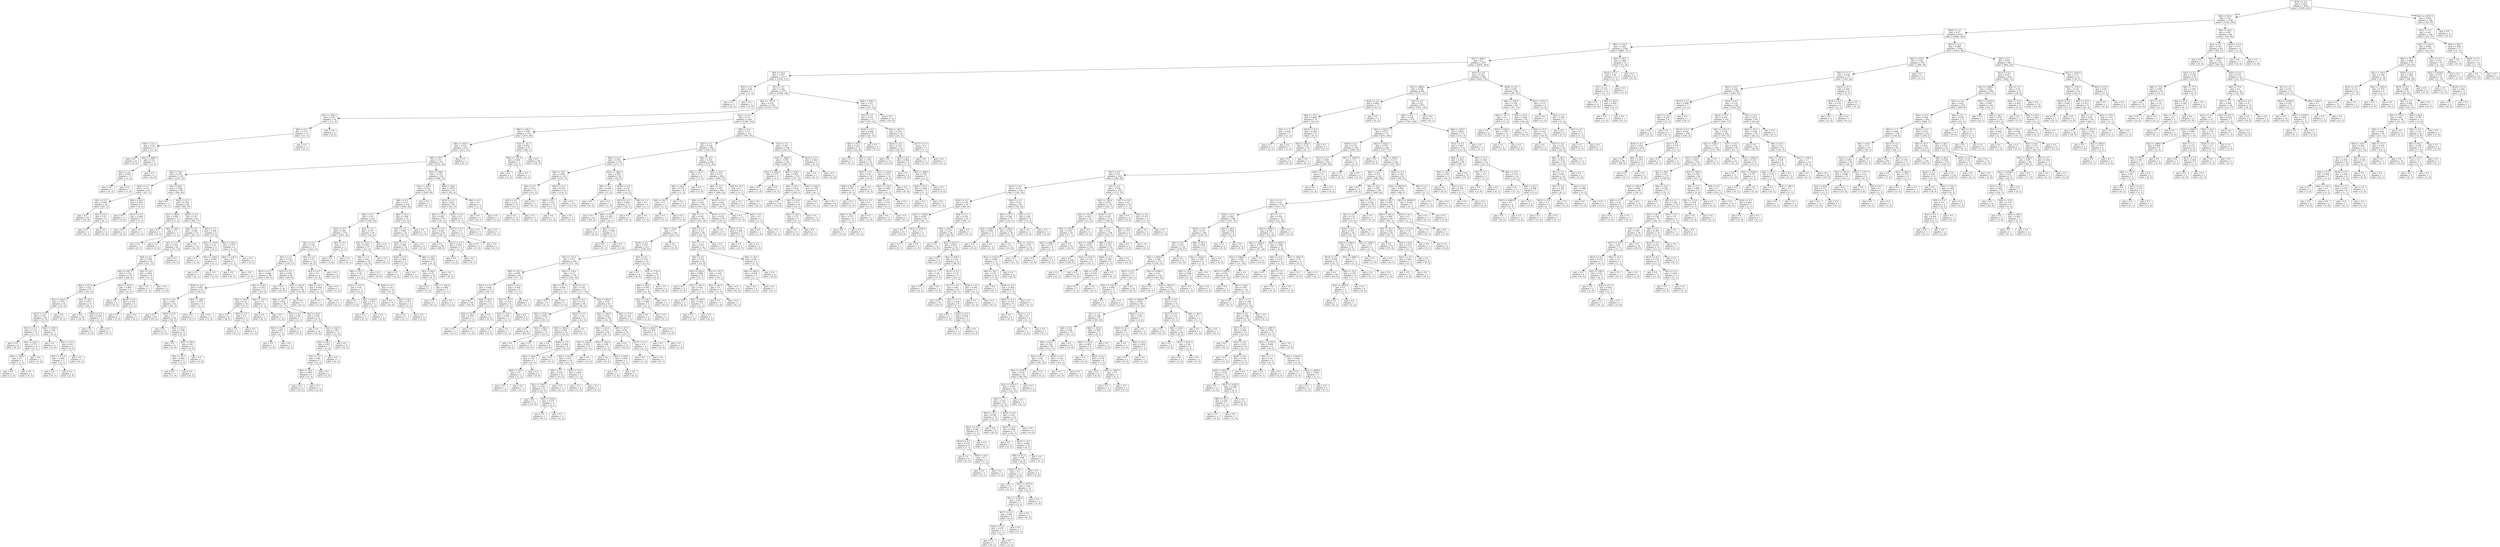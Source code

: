 digraph Tree {
node [shape=box] ;
0 [label="X[32] <= 0.5\ngini = 0.205\nsamples = 3616\nvalue = [3196, 420]"] ;
1 [label="X[0] <= 60.5\ngini = 0.18\nsamples = 3508\nvalue = [3158, 350]"] ;
0 -> 1 [labeldistance=2.5, labelangle=45, headlabel="True"] ;
2 [label="X[29] <= 0.5\ngini = 0.17\nsamples = 3419\nvalue = [3099, 320]"] ;
1 -> 2 ;
3 [label="X[6] <= 374.5\ngini = 0.204\nsamples = 2356\nvalue = [2085, 271]"] ;
2 -> 3 ;
4 [label="X[2] <= 660.5\ngini = 0.2\nsamples = 2337\nvalue = [2074, 263]"] ;
3 -> 4 ;
5 [label="X[0] <= 20.5\ngini = 0.167\nsamples = 1377\nvalue = [1250, 127]"] ;
4 -> 5 ;
6 [label="X[5] <= 2.5\ngini = 0.48\nsamples = 5\nvalue = [2, 3]"] ;
5 -> 6 ;
7 [label="gini = 0.0\nsamples = 3\nvalue = [0, 3]"] ;
6 -> 7 ;
8 [label="gini = 0.0\nsamples = 2\nvalue = [2, 0]"] ;
6 -> 8 ;
9 [label="X[7] <= 3.5\ngini = 0.164\nsamples = 1372\nvalue = [1248, 124]"] ;
5 -> 9 ;
10 [label="X[2] <= -791.5\ngini = 0.155\nsamples = 1301\nvalue = [1191, 110]"] ;
9 -> 10 ;
11 [label="X[2] <= -855.5\ngini = 0.43\nsamples = 16\nvalue = [11, 5]"] ;
10 -> 11 ;
12 [label="X[9] <= 0.5\ngini = 0.337\nsamples = 14\nvalue = [11, 3]"] ;
11 -> 12 ;
13 [label="X[0] <= 51.5\ngini = 0.26\nsamples = 13\nvalue = [11, 2]"] ;
12 -> 13 ;
14 [label="gini = 0.0\nsamples = 8\nvalue = [8, 0]"] ;
13 -> 14 ;
15 [label="X[2] <= -968.5\ngini = 0.48\nsamples = 5\nvalue = [3, 2]"] ;
13 -> 15 ;
16 [label="X[5] <= 3.0\ngini = 0.444\nsamples = 3\nvalue = [1, 2]"] ;
15 -> 16 ;
17 [label="gini = 0.0\nsamples = 2\nvalue = [0, 2]"] ;
16 -> 17 ;
18 [label="gini = 0.0\nsamples = 1\nvalue = [1, 0]"] ;
16 -> 18 ;
19 [label="gini = 0.0\nsamples = 2\nvalue = [2, 0]"] ;
15 -> 19 ;
20 [label="gini = 0.0\nsamples = 1\nvalue = [0, 1]"] ;
12 -> 20 ;
21 [label="gini = 0.0\nsamples = 2\nvalue = [0, 2]"] ;
11 -> 21 ;
22 [label="X[21] <= 0.5\ngini = 0.15\nsamples = 1285\nvalue = [1180, 105]"] ;
10 -> 22 ;
23 [label="X[6] <= 166.5\ngini = 0.194\nsamples = 533\nvalue = [475, 58]"] ;
22 -> 23 ;
24 [label="X[6] <= 165.0\ngini = 0.212\nsamples = 472\nvalue = [415, 57]"] ;
23 -> 24 ;
25 [label="X[0] <= 30.5\ngini = 0.21\nsamples = 471\nvalue = [415, 56]"] ;
24 -> 25 ;
26 [label="X[2] <= 76.5\ngini = 0.276\nsamples = 139\nvalue = [116, 23]"] ;
25 -> 26 ;
27 [label="X[4] <= 0.5\ngini = 0.113\nsamples = 50\nvalue = [47, 3]"] ;
26 -> 27 ;
28 [label="X[5] <= 4.5\ngini = 0.044\nsamples = 44\nvalue = [43, 1]"] ;
27 -> 28 ;
29 [label="gini = 0.0\nsamples = 39\nvalue = [39, 0]"] ;
28 -> 29 ;
30 [label="X[5] <= 6.5\ngini = 0.32\nsamples = 5\nvalue = [4, 1]"] ;
28 -> 30 ;
31 [label="gini = 0.0\nsamples = 1\nvalue = [0, 1]"] ;
30 -> 31 ;
32 [label="gini = 0.0\nsamples = 4\nvalue = [4, 0]"] ;
30 -> 32 ;
33 [label="X[0] <= 28.0\ngini = 0.444\nsamples = 6\nvalue = [4, 2]"] ;
27 -> 33 ;
34 [label="gini = 0.0\nsamples = 3\nvalue = [3, 0]"] ;
33 -> 34 ;
35 [label="X[12] <= 0.5\ngini = 0.444\nsamples = 3\nvalue = [1, 2]"] ;
33 -> 35 ;
36 [label="gini = 0.0\nsamples = 2\nvalue = [0, 2]"] ;
35 -> 36 ;
37 [label="gini = 0.0\nsamples = 1\nvalue = [1, 0]"] ;
35 -> 37 ;
38 [label="X[2] <= 80.5\ngini = 0.348\nsamples = 89\nvalue = [69, 20]"] ;
26 -> 38 ;
39 [label="gini = 0.0\nsamples = 1\nvalue = [0, 1]"] ;
38 -> 39 ;
40 [label="X[22] <= 0.5\ngini = 0.339\nsamples = 88\nvalue = [69, 19]"] ;
38 -> 40 ;
41 [label="X[2] <= 88.0\ngini = 0.444\nsamples = 3\nvalue = [1, 2]"] ;
40 -> 41 ;
42 [label="gini = 0.0\nsamples = 1\nvalue = [0, 1]"] ;
41 -> 42 ;
43 [label="X[0] <= 28.0\ngini = 0.5\nsamples = 2\nvalue = [1, 1]"] ;
41 -> 43 ;
44 [label="gini = 0.0\nsamples = 1\nvalue = [0, 1]"] ;
43 -> 44 ;
45 [label="gini = 0.0\nsamples = 1\nvalue = [1, 0]"] ;
43 -> 45 ;
46 [label="X[16] <= 0.5\ngini = 0.32\nsamples = 85\nvalue = [68, 17]"] ;
40 -> 46 ;
47 [label="X[8] <= 0.5\ngini = 0.284\nsamples = 76\nvalue = [63, 13]"] ;
46 -> 47 ;
48 [label="X[7] <= 2.0\ngini = 0.324\nsamples = 64\nvalue = [51, 13]"] ;
47 -> 48 ;
49 [label="X[9] <= 0.5\ngini = 0.308\nsamples = 63\nvalue = [51, 12]"] ;
48 -> 49 ;
50 [label="X[2] <= 487.5\ngini = 0.274\nsamples = 55\nvalue = [46, 9]"] ;
49 -> 50 ;
51 [label="X[2] <= 231.0\ngini = 0.223\nsamples = 47\nvalue = [41, 6]"] ;
50 -> 51 ;
52 [label="X[2] <= 222.5\ngini = 0.375\nsamples = 20\nvalue = [15, 5]"] ;
51 -> 52 ;
53 [label="X[12] <= 0.5\ngini = 0.332\nsamples = 19\nvalue = [15, 4]"] ;
52 -> 53 ;
54 [label="X[15] <= 0.5\ngini = 0.153\nsamples = 12\nvalue = [11, 1]"] ;
53 -> 54 ;
55 [label="gini = 0.0\nsamples = 8\nvalue = [8, 0]"] ;
54 -> 55 ;
56 [label="X[2] <= 203.5\ngini = 0.375\nsamples = 4\nvalue = [3, 1]"] ;
54 -> 56 ;
57 [label="X[2] <= 195.0\ngini = 0.5\nsamples = 2\nvalue = [1, 1]"] ;
56 -> 57 ;
58 [label="gini = 0.0\nsamples = 1\nvalue = [1, 0]"] ;
57 -> 58 ;
59 [label="gini = 0.0\nsamples = 1\nvalue = [0, 1]"] ;
57 -> 59 ;
60 [label="gini = 0.0\nsamples = 2\nvalue = [2, 0]"] ;
56 -> 60 ;
61 [label="X[2] <= 129.0\ngini = 0.49\nsamples = 7\nvalue = [4, 3]"] ;
53 -> 61 ;
62 [label="gini = 0.0\nsamples = 2\nvalue = [2, 0]"] ;
61 -> 62 ;
63 [label="X[0] <= 27.5\ngini = 0.48\nsamples = 5\nvalue = [2, 3]"] ;
61 -> 63 ;
64 [label="X[2] <= 171.0\ngini = 0.444\nsamples = 3\nvalue = [2, 1]"] ;
63 -> 64 ;
65 [label="gini = 0.0\nsamples = 1\nvalue = [0, 1]"] ;
64 -> 65 ;
66 [label="gini = 0.0\nsamples = 2\nvalue = [2, 0]"] ;
64 -> 66 ;
67 [label="gini = 0.0\nsamples = 2\nvalue = [0, 2]"] ;
63 -> 67 ;
68 [label="gini = 0.0\nsamples = 1\nvalue = [0, 1]"] ;
52 -> 68 ;
69 [label="X[0] <= 29.5\ngini = 0.071\nsamples = 27\nvalue = [26, 1]"] ;
51 -> 69 ;
70 [label="gini = 0.0\nsamples = 24\nvalue = [24, 0]"] ;
69 -> 70 ;
71 [label="X[18] <= 0.5\ngini = 0.444\nsamples = 3\nvalue = [2, 1]"] ;
69 -> 71 ;
72 [label="gini = 0.0\nsamples = 2\nvalue = [2, 0]"] ;
71 -> 72 ;
73 [label="gini = 0.0\nsamples = 1\nvalue = [0, 1]"] ;
71 -> 73 ;
74 [label="X[2] <= 535.5\ngini = 0.469\nsamples = 8\nvalue = [5, 3]"] ;
50 -> 74 ;
75 [label="gini = 0.0\nsamples = 2\nvalue = [0, 2]"] ;
74 -> 75 ;
76 [label="X[18] <= 0.5\ngini = 0.278\nsamples = 6\nvalue = [5, 1]"] ;
74 -> 76 ;
77 [label="gini = 0.0\nsamples = 5\nvalue = [5, 0]"] ;
76 -> 77 ;
78 [label="gini = 0.0\nsamples = 1\nvalue = [0, 1]"] ;
76 -> 78 ;
79 [label="X[5] <= 2.0\ngini = 0.469\nsamples = 8\nvalue = [5, 3]"] ;
49 -> 79 ;
80 [label="gini = 0.0\nsamples = 3\nvalue = [0, 3]"] ;
79 -> 80 ;
81 [label="gini = 0.0\nsamples = 5\nvalue = [5, 0]"] ;
79 -> 81 ;
82 [label="gini = 0.0\nsamples = 1\nvalue = [0, 1]"] ;
48 -> 82 ;
83 [label="gini = 0.0\nsamples = 12\nvalue = [12, 0]"] ;
47 -> 83 ;
84 [label="X[5] <= 1.5\ngini = 0.494\nsamples = 9\nvalue = [5, 4]"] ;
46 -> 84 ;
85 [label="X[2] <= 179.0\ngini = 0.32\nsamples = 5\nvalue = [4, 1]"] ;
84 -> 85 ;
86 [label="gini = 0.0\nsamples = 2\nvalue = [2, 0]"] ;
85 -> 86 ;
87 [label="X[2] <= 229.5\ngini = 0.444\nsamples = 3\nvalue = [2, 1]"] ;
85 -> 87 ;
88 [label="gini = 0.0\nsamples = 1\nvalue = [0, 1]"] ;
87 -> 88 ;
89 [label="gini = 0.0\nsamples = 2\nvalue = [2, 0]"] ;
87 -> 89 ;
90 [label="X[2] <= 291.5\ngini = 0.375\nsamples = 4\nvalue = [1, 3]"] ;
84 -> 90 ;
91 [label="X[2] <= 216.0\ngini = 0.5\nsamples = 2\nvalue = [1, 1]"] ;
90 -> 91 ;
92 [label="gini = 0.0\nsamples = 1\nvalue = [0, 1]"] ;
91 -> 92 ;
93 [label="gini = 0.0\nsamples = 1\nvalue = [1, 0]"] ;
91 -> 93 ;
94 [label="gini = 0.0\nsamples = 2\nvalue = [0, 2]"] ;
90 -> 94 ;
95 [label="X[2] <= 258.0\ngini = 0.179\nsamples = 332\nvalue = [299, 33]"] ;
25 -> 95 ;
96 [label="X[2] <= 256.0\ngini = 0.216\nsamples = 235\nvalue = [206, 29]"] ;
95 -> 96 ;
97 [label="X[9] <= 0.5\ngini = 0.211\nsamples = 234\nvalue = [206, 28]"] ;
96 -> 97 ;
98 [label="X[8] <= 0.5\ngini = 0.19\nsamples = 207\nvalue = [185, 22]"] ;
97 -> 98 ;
99 [label="X[10] <= 0.5\ngini = 0.163\nsamples = 179\nvalue = [163, 16]"] ;
98 -> 99 ;
100 [label="X[1] <= 0.5\ngini = 0.155\nsamples = 177\nvalue = [162, 15]"] ;
99 -> 100 ;
101 [label="X[5] <= 2.5\ngini = 0.144\nsamples = 167\nvalue = [154, 13]"] ;
100 -> 101 ;
102 [label="X[15] <= 0.5\ngini = 0.096\nsamples = 99\nvalue = [94, 5]"] ;
101 -> 102 ;
103 [label="X[28] <= 0.5\ngini = 0.067\nsamples = 87\nvalue = [84, 3]"] ;
102 -> 103 ;
104 [label="X[17] <= 0.5\ngini = 0.047\nsamples = 83\nvalue = [81, 2]"] ;
103 -> 104 ;
105 [label="gini = 0.0\nsamples = 45\nvalue = [45, 0]"] ;
104 -> 105 ;
106 [label="X[25] <= 0.5\ngini = 0.1\nsamples = 38\nvalue = [36, 2]"] ;
104 -> 106 ;
107 [label="gini = 0.0\nsamples = 27\nvalue = [27, 0]"] ;
106 -> 107 ;
108 [label="X[2] <= 12.5\ngini = 0.298\nsamples = 11\nvalue = [9, 2]"] ;
106 -> 108 ;
109 [label="gini = 0.0\nsamples = 6\nvalue = [6, 0]"] ;
108 -> 109 ;
110 [label="X[0] <= 39.0\ngini = 0.48\nsamples = 5\nvalue = [3, 2]"] ;
108 -> 110 ;
111 [label="X[0] <= 34.5\ngini = 0.444\nsamples = 3\nvalue = [1, 2]"] ;
110 -> 111 ;
112 [label="gini = 0.0\nsamples = 1\nvalue = [1, 0]"] ;
111 -> 112 ;
113 [label="gini = 0.0\nsamples = 2\nvalue = [0, 2]"] ;
111 -> 113 ;
114 [label="gini = 0.0\nsamples = 2\nvalue = [2, 0]"] ;
110 -> 114 ;
115 [label="X[2] <= -28.0\ngini = 0.375\nsamples = 4\nvalue = [3, 1]"] ;
103 -> 115 ;
116 [label="gini = 0.0\nsamples = 1\nvalue = [0, 1]"] ;
115 -> 116 ;
117 [label="gini = 0.0\nsamples = 3\nvalue = [3, 0]"] ;
115 -> 117 ;
118 [label="X[2] <= 110.5\ngini = 0.278\nsamples = 12\nvalue = [10, 2]"] ;
102 -> 118 ;
119 [label="X[0] <= 50.0\ngini = 0.18\nsamples = 10\nvalue = [9, 1]"] ;
118 -> 119 ;
120 [label="gini = 0.0\nsamples = 8\nvalue = [8, 0]"] ;
119 -> 120 ;
121 [label="X[4] <= 0.5\ngini = 0.5\nsamples = 2\nvalue = [1, 1]"] ;
119 -> 121 ;
122 [label="gini = 0.0\nsamples = 1\nvalue = [0, 1]"] ;
121 -> 122 ;
123 [label="gini = 0.0\nsamples = 1\nvalue = [1, 0]"] ;
121 -> 123 ;
124 [label="X[2] <= 157.5\ngini = 0.5\nsamples = 2\nvalue = [1, 1]"] ;
118 -> 124 ;
125 [label="gini = 0.0\nsamples = 1\nvalue = [0, 1]"] ;
124 -> 125 ;
126 [label="gini = 0.0\nsamples = 1\nvalue = [1, 0]"] ;
124 -> 126 ;
127 [label="X[22] <= 0.5\ngini = 0.208\nsamples = 68\nvalue = [60, 8]"] ;
101 -> 127 ;
128 [label="gini = 0.0\nsamples = 29\nvalue = [29, 0]"] ;
127 -> 128 ;
129 [label="X[2] <= 241.0\ngini = 0.326\nsamples = 39\nvalue = [31, 8]"] ;
127 -> 129 ;
130 [label="X[0] <= 32.5\ngini = 0.301\nsamples = 38\nvalue = [31, 7]"] ;
129 -> 130 ;
131 [label="X[3] <= 0.5\ngini = 0.49\nsamples = 7\nvalue = [4, 3]"] ;
130 -> 131 ;
132 [label="X[0] <= 31.5\ngini = 0.48\nsamples = 5\nvalue = [2, 3]"] ;
131 -> 132 ;
133 [label="gini = 0.0\nsamples = 2\nvalue = [2, 0]"] ;
132 -> 133 ;
134 [label="gini = 0.0\nsamples = 3\nvalue = [0, 3]"] ;
132 -> 134 ;
135 [label="gini = 0.0\nsamples = 2\nvalue = [2, 0]"] ;
131 -> 135 ;
136 [label="X[2] <= 50.5\ngini = 0.225\nsamples = 31\nvalue = [27, 4]"] ;
130 -> 136 ;
137 [label="gini = 0.0\nsamples = 16\nvalue = [16, 0]"] ;
136 -> 137 ;
138 [label="X[2] <= 162.5\ngini = 0.391\nsamples = 15\nvalue = [11, 4]"] ;
136 -> 138 ;
139 [label="X[0] <= 44.5\ngini = 0.49\nsamples = 7\nvalue = [3, 4]"] ;
138 -> 139 ;
140 [label="X[5] <= 3.5\ngini = 0.48\nsamples = 5\nvalue = [3, 2]"] ;
139 -> 140 ;
141 [label="X[0] <= 39.0\ngini = 0.444\nsamples = 3\nvalue = [1, 2]"] ;
140 -> 141 ;
142 [label="gini = 0.0\nsamples = 2\nvalue = [0, 2]"] ;
141 -> 142 ;
143 [label="gini = 0.0\nsamples = 1\nvalue = [1, 0]"] ;
141 -> 143 ;
144 [label="gini = 0.0\nsamples = 2\nvalue = [2, 0]"] ;
140 -> 144 ;
145 [label="gini = 0.0\nsamples = 2\nvalue = [0, 2]"] ;
139 -> 145 ;
146 [label="gini = 0.0\nsamples = 8\nvalue = [8, 0]"] ;
138 -> 146 ;
147 [label="gini = 0.0\nsamples = 1\nvalue = [0, 1]"] ;
129 -> 147 ;
148 [label="X[5] <= 2.5\ngini = 0.32\nsamples = 10\nvalue = [8, 2]"] ;
100 -> 148 ;
149 [label="X[3] <= 0.5\ngini = 0.5\nsamples = 4\nvalue = [2, 2]"] ;
148 -> 149 ;
150 [label="X[0] <= 33.5\ngini = 0.444\nsamples = 3\nvalue = [1, 2]"] ;
149 -> 150 ;
151 [label="gini = 0.0\nsamples = 1\nvalue = [1, 0]"] ;
150 -> 151 ;
152 [label="gini = 0.0\nsamples = 2\nvalue = [0, 2]"] ;
150 -> 152 ;
153 [label="gini = 0.0\nsamples = 1\nvalue = [1, 0]"] ;
149 -> 153 ;
154 [label="gini = 0.0\nsamples = 6\nvalue = [6, 0]"] ;
148 -> 154 ;
155 [label="X[3] <= 0.5\ngini = 0.5\nsamples = 2\nvalue = [1, 1]"] ;
99 -> 155 ;
156 [label="gini = 0.0\nsamples = 1\nvalue = [1, 0]"] ;
155 -> 156 ;
157 [label="gini = 0.0\nsamples = 1\nvalue = [0, 1]"] ;
155 -> 157 ;
158 [label="X[5] <= 7.0\ngini = 0.337\nsamples = 28\nvalue = [22, 6]"] ;
98 -> 158 ;
159 [label="X[2] <= 213.5\ngini = 0.302\nsamples = 27\nvalue = [22, 5]"] ;
158 -> 159 ;
160 [label="X[5] <= 1.5\ngini = 0.26\nsamples = 26\nvalue = [22, 4]"] ;
159 -> 160 ;
161 [label="X[0] <= 35.5\ngini = 0.36\nsamples = 17\nvalue = [13, 4]"] ;
160 -> 161 ;
162 [label="X[2] <= -275.5\ngini = 0.49\nsamples = 7\nvalue = [4, 3]"] ;
161 -> 162 ;
163 [label="gini = 0.0\nsamples = 3\nvalue = [3, 0]"] ;
162 -> 163 ;
164 [label="X[2] <= 83.0\ngini = 0.375\nsamples = 4\nvalue = [1, 3]"] ;
162 -> 164 ;
165 [label="gini = 0.0\nsamples = 3\nvalue = [0, 3]"] ;
164 -> 165 ;
166 [label="gini = 0.0\nsamples = 1\nvalue = [1, 0]"] ;
164 -> 166 ;
167 [label="X[20] <= 0.5\ngini = 0.18\nsamples = 10\nvalue = [9, 1]"] ;
161 -> 167 ;
168 [label="gini = 0.0\nsamples = 6\nvalue = [6, 0]"] ;
167 -> 168 ;
169 [label="X[0] <= 46.5\ngini = 0.375\nsamples = 4\nvalue = [3, 1]"] ;
167 -> 169 ;
170 [label="gini = 0.0\nsamples = 1\nvalue = [0, 1]"] ;
169 -> 170 ;
171 [label="gini = 0.0\nsamples = 3\nvalue = [3, 0]"] ;
169 -> 171 ;
172 [label="gini = 0.0\nsamples = 9\nvalue = [9, 0]"] ;
160 -> 172 ;
173 [label="gini = 0.0\nsamples = 1\nvalue = [0, 1]"] ;
159 -> 173 ;
174 [label="gini = 0.0\nsamples = 1\nvalue = [0, 1]"] ;
158 -> 174 ;
175 [label="X[0] <= 41.0\ngini = 0.346\nsamples = 27\nvalue = [21, 6]"] ;
97 -> 175 ;
176 [label="X[5] <= 2.5\ngini = 0.469\nsamples = 16\nvalue = [10, 6]"] ;
175 -> 176 ;
177 [label="X[22] <= 0.5\ngini = 0.408\nsamples = 14\nvalue = [10, 4]"] ;
176 -> 177 ;
178 [label="X[24] <= 0.5\ngini = 0.444\nsamples = 3\nvalue = [1, 2]"] ;
177 -> 178 ;
179 [label="gini = 0.0\nsamples = 2\nvalue = [0, 2]"] ;
178 -> 179 ;
180 [label="gini = 0.0\nsamples = 1\nvalue = [1, 0]"] ;
178 -> 180 ;
181 [label="X[0] <= 39.5\ngini = 0.298\nsamples = 11\nvalue = [9, 2]"] ;
177 -> 181 ;
182 [label="X[2] <= 98.5\ngini = 0.18\nsamples = 10\nvalue = [9, 1]"] ;
181 -> 182 ;
183 [label="gini = 0.0\nsamples = 7\nvalue = [7, 0]"] ;
182 -> 183 ;
184 [label="X[2] <= 126.5\ngini = 0.444\nsamples = 3\nvalue = [2, 1]"] ;
182 -> 184 ;
185 [label="gini = 0.0\nsamples = 1\nvalue = [0, 1]"] ;
184 -> 185 ;
186 [label="gini = 0.0\nsamples = 2\nvalue = [2, 0]"] ;
184 -> 186 ;
187 [label="gini = 0.0\nsamples = 1\nvalue = [0, 1]"] ;
181 -> 187 ;
188 [label="gini = 0.0\nsamples = 2\nvalue = [0, 2]"] ;
176 -> 188 ;
189 [label="gini = 0.0\nsamples = 11\nvalue = [11, 0]"] ;
175 -> 189 ;
190 [label="gini = 0.0\nsamples = 1\nvalue = [0, 1]"] ;
96 -> 190 ;
191 [label="X[0] <= 59.0\ngini = 0.079\nsamples = 97\nvalue = [93, 4]"] ;
95 -> 191 ;
192 [label="X[14] <= 0.5\ngini = 0.061\nsamples = 95\nvalue = [92, 3]"] ;
191 -> 192 ;
193 [label="X[5] <= 12.0\ngini = 0.042\nsamples = 93\nvalue = [91, 2]"] ;
192 -> 193 ;
194 [label="X[18] <= 0.5\ngini = 0.022\nsamples = 91\nvalue = [90, 1]"] ;
193 -> 194 ;
195 [label="gini = 0.0\nsamples = 88\nvalue = [88, 0]"] ;
194 -> 195 ;
196 [label="X[23] <= 0.5\ngini = 0.444\nsamples = 3\nvalue = [2, 1]"] ;
194 -> 196 ;
197 [label="gini = 0.0\nsamples = 2\nvalue = [2, 0]"] ;
196 -> 197 ;
198 [label="gini = 0.0\nsamples = 1\nvalue = [0, 1]"] ;
196 -> 198 ;
199 [label="X[27] <= 0.5\ngini = 0.5\nsamples = 2\nvalue = [1, 1]"] ;
193 -> 199 ;
200 [label="gini = 0.0\nsamples = 1\nvalue = [1, 0]"] ;
199 -> 200 ;
201 [label="gini = 0.0\nsamples = 1\nvalue = [0, 1]"] ;
199 -> 201 ;
202 [label="X[25] <= 0.5\ngini = 0.5\nsamples = 2\nvalue = [1, 1]"] ;
192 -> 202 ;
203 [label="gini = 0.0\nsamples = 1\nvalue = [1, 0]"] ;
202 -> 203 ;
204 [label="gini = 0.0\nsamples = 1\nvalue = [0, 1]"] ;
202 -> 204 ;
205 [label="X[4] <= 0.5\ngini = 0.5\nsamples = 2\nvalue = [1, 1]"] ;
191 -> 205 ;
206 [label="gini = 0.0\nsamples = 1\nvalue = [0, 1]"] ;
205 -> 206 ;
207 [label="gini = 0.0\nsamples = 1\nvalue = [1, 0]"] ;
205 -> 207 ;
208 [label="gini = 0.0\nsamples = 1\nvalue = [0, 1]"] ;
24 -> 208 ;
209 [label="X[2] <= -51.5\ngini = 0.032\nsamples = 61\nvalue = [60, 1]"] ;
23 -> 209 ;
210 [label="X[2] <= -101.0\ngini = 0.444\nsamples = 3\nvalue = [2, 1]"] ;
209 -> 210 ;
211 [label="gini = 0.0\nsamples = 2\nvalue = [2, 0]"] ;
210 -> 211 ;
212 [label="gini = 0.0\nsamples = 1\nvalue = [0, 1]"] ;
210 -> 212 ;
213 [label="gini = 0.0\nsamples = 58\nvalue = [58, 0]"] ;
209 -> 213 ;
214 [label="X[9] <= 0.5\ngini = 0.117\nsamples = 752\nvalue = [705, 47]"] ;
22 -> 214 ;
215 [label="X[2] <= 7.5\ngini = 0.136\nsamples = 586\nvalue = [543, 43]"] ;
214 -> 215 ;
216 [label="X[0] <= 53.5\ngini = 0.076\nsamples = 178\nvalue = [171, 7]"] ;
215 -> 216 ;
217 [label="X[0] <= 30.5\ngini = 0.039\nsamples = 150\nvalue = [147, 3]"] ;
216 -> 217 ;
218 [label="X[4] <= 0.5\ngini = 0.231\nsamples = 15\nvalue = [13, 2]"] ;
217 -> 218 ;
219 [label="X[5] <= 9.5\ngini = 0.133\nsamples = 14\nvalue = [13, 1]"] ;
218 -> 219 ;
220 [label="gini = 0.0\nsamples = 12\nvalue = [12, 0]"] ;
219 -> 220 ;
221 [label="gini = 0.5\nsamples = 2\nvalue = [1, 1]"] ;
219 -> 221 ;
222 [label="gini = 0.0\nsamples = 1\nvalue = [0, 1]"] ;
218 -> 222 ;
223 [label="X[27] <= 0.5\ngini = 0.015\nsamples = 135\nvalue = [134, 1]"] ;
217 -> 223 ;
224 [label="X[8] <= 0.5\ngini = 0.153\nsamples = 12\nvalue = [11, 1]"] ;
223 -> 224 ;
225 [label="gini = 0.0\nsamples = 11\nvalue = [11, 0]"] ;
224 -> 225 ;
226 [label="gini = 0.0\nsamples = 1\nvalue = [0, 1]"] ;
224 -> 226 ;
227 [label="gini = 0.0\nsamples = 123\nvalue = [123, 0]"] ;
223 -> 227 ;
228 [label="X[2] <= -268.5\ngini = 0.245\nsamples = 28\nvalue = [24, 4]"] ;
216 -> 228 ;
229 [label="X[8] <= 0.5\ngini = 0.444\nsamples = 3\nvalue = [1, 2]"] ;
228 -> 229 ;
230 [label="gini = 0.0\nsamples = 2\nvalue = [0, 2]"] ;
229 -> 230 ;
231 [label="gini = 0.0\nsamples = 1\nvalue = [1, 0]"] ;
229 -> 231 ;
232 [label="X[30] <= 0.5\ngini = 0.147\nsamples = 25\nvalue = [23, 2]"] ;
228 -> 232 ;
233 [label="X[13] <= 0.5\ngini = 0.083\nsamples = 23\nvalue = [22, 1]"] ;
232 -> 233 ;
234 [label="gini = 0.0\nsamples = 16\nvalue = [16, 0]"] ;
233 -> 234 ;
235 [label="X[0] <= 58.0\ngini = 0.245\nsamples = 7\nvalue = [6, 1]"] ;
233 -> 235 ;
236 [label="gini = 0.0\nsamples = 4\nvalue = [4, 0]"] ;
235 -> 236 ;
237 [label="X[5] <= 2.5\ngini = 0.444\nsamples = 3\nvalue = [2, 1]"] ;
235 -> 237 ;
238 [label="gini = 0.0\nsamples = 1\nvalue = [0, 1]"] ;
237 -> 238 ;
239 [label="gini = 0.0\nsamples = 2\nvalue = [2, 0]"] ;
237 -> 239 ;
240 [label="X[5] <= 1.5\ngini = 0.5\nsamples = 2\nvalue = [1, 1]"] ;
232 -> 240 ;
241 [label="gini = 0.0\nsamples = 1\nvalue = [0, 1]"] ;
240 -> 241 ;
242 [label="gini = 0.0\nsamples = 1\nvalue = [1, 0]"] ;
240 -> 242 ;
243 [label="X[2] <= 10.5\ngini = 0.161\nsamples = 408\nvalue = [372, 36]"] ;
215 -> 243 ;
244 [label="X[0] <= 42.0\ngini = 0.5\nsamples = 6\nvalue = [3, 3]"] ;
243 -> 244 ;
245 [label="X[0] <= 34.5\ngini = 0.375\nsamples = 4\nvalue = [1, 3]"] ;
244 -> 245 ;
246 [label="X[0] <= 29.5\ngini = 0.5\nsamples = 2\nvalue = [1, 1]"] ;
245 -> 246 ;
247 [label="gini = 0.0\nsamples = 1\nvalue = [0, 1]"] ;
246 -> 247 ;
248 [label="gini = 0.0\nsamples = 1\nvalue = [1, 0]"] ;
246 -> 248 ;
249 [label="gini = 0.0\nsamples = 2\nvalue = [0, 2]"] ;
245 -> 249 ;
250 [label="gini = 0.0\nsamples = 2\nvalue = [2, 0]"] ;
244 -> 250 ;
251 [label="X[5] <= 22.0\ngini = 0.151\nsamples = 402\nvalue = [369, 33]"] ;
243 -> 251 ;
252 [label="X[0] <= 53.5\ngini = 0.147\nsamples = 400\nvalue = [368, 32]"] ;
251 -> 252 ;
253 [label="X[4] <= 0.5\ngini = 0.165\nsamples = 341\nvalue = [310, 31]"] ;
252 -> 253 ;
254 [label="X[8] <= 0.5\ngini = 0.191\nsamples = 281\nvalue = [251, 30]"] ;
253 -> 254 ;
255 [label="X[6] <= 29.0\ngini = 0.17\nsamples = 245\nvalue = [222, 23]"] ;
254 -> 255 ;
256 [label="X[10] <= 0.5\ngini = 0.193\nsamples = 213\nvalue = [190, 23]"] ;
255 -> 256 ;
257 [label="X[2] <= 131.5\ngini = 0.177\nsamples = 194\nvalue = [175, 19]"] ;
256 -> 257 ;
258 [label="X[0] <= 50.5\ngini = 0.095\nsamples = 60\nvalue = [57, 3]"] ;
257 -> 258 ;
259 [label="X[15] <= 0.5\ngini = 0.038\nsamples = 51\nvalue = [50, 1]"] ;
258 -> 259 ;
260 [label="gini = 0.0\nsamples = 39\nvalue = [39, 0]"] ;
259 -> 260 ;
261 [label="X[2] <= 44.5\ngini = 0.153\nsamples = 12\nvalue = [11, 1]"] ;
259 -> 261 ;
262 [label="X[0] <= 36.0\ngini = 0.444\nsamples = 3\nvalue = [2, 1]"] ;
261 -> 262 ;
263 [label="gini = 0.0\nsamples = 1\nvalue = [0, 1]"] ;
262 -> 263 ;
264 [label="gini = 0.0\nsamples = 2\nvalue = [2, 0]"] ;
262 -> 264 ;
265 [label="gini = 0.0\nsamples = 9\nvalue = [9, 0]"] ;
261 -> 265 ;
266 [label="X[14] <= 0.5\ngini = 0.346\nsamples = 9\nvalue = [7, 2]"] ;
258 -> 266 ;
267 [label="X[2] <= 22.5\ngini = 0.219\nsamples = 8\nvalue = [7, 1]"] ;
266 -> 267 ;
268 [label="X[2] <= 14.0\ngini = 0.444\nsamples = 3\nvalue = [2, 1]"] ;
267 -> 268 ;
269 [label="gini = 0.0\nsamples = 2\nvalue = [2, 0]"] ;
268 -> 269 ;
270 [label="gini = 0.0\nsamples = 1\nvalue = [0, 1]"] ;
268 -> 270 ;
271 [label="gini = 0.0\nsamples = 5\nvalue = [5, 0]"] ;
267 -> 271 ;
272 [label="gini = 0.0\nsamples = 1\nvalue = [0, 1]"] ;
266 -> 272 ;
273 [label="X[2] <= 136.5\ngini = 0.21\nsamples = 134\nvalue = [118, 16]"] ;
257 -> 273 ;
274 [label="X[0] <= 43.5\ngini = 0.444\nsamples = 3\nvalue = [1, 2]"] ;
273 -> 274 ;
275 [label="gini = 0.0\nsamples = 2\nvalue = [0, 2]"] ;
274 -> 275 ;
276 [label="gini = 0.0\nsamples = 1\nvalue = [1, 0]"] ;
274 -> 276 ;
277 [label="X[25] <= 0.5\ngini = 0.191\nsamples = 131\nvalue = [117, 14]"] ;
273 -> 277 ;
278 [label="X[15] <= 0.5\ngini = 0.114\nsamples = 66\nvalue = [62, 4]"] ;
277 -> 278 ;
279 [label="X[2] <= 476.5\ngini = 0.038\nsamples = 51\nvalue = [50, 1]"] ;
278 -> 279 ;
280 [label="gini = 0.0\nsamples = 40\nvalue = [40, 0]"] ;
279 -> 280 ;
281 [label="X[2] <= 482.5\ngini = 0.165\nsamples = 11\nvalue = [10, 1]"] ;
279 -> 281 ;
282 [label="gini = 0.0\nsamples = 1\nvalue = [0, 1]"] ;
281 -> 282 ;
283 [label="gini = 0.0\nsamples = 10\nvalue = [10, 0]"] ;
281 -> 283 ;
284 [label="X[23] <= 0.5\ngini = 0.32\nsamples = 15\nvalue = [12, 3]"] ;
278 -> 284 ;
285 [label="X[2] <= 304.0\ngini = 0.245\nsamples = 14\nvalue = [12, 2]"] ;
284 -> 285 ;
286 [label="gini = 0.0\nsamples = 8\nvalue = [8, 0]"] ;
285 -> 286 ;
287 [label="X[28] <= 0.5\ngini = 0.444\nsamples = 6\nvalue = [4, 2]"] ;
285 -> 287 ;
288 [label="X[0] <= 38.0\ngini = 0.32\nsamples = 5\nvalue = [4, 1]"] ;
287 -> 288 ;
289 [label="X[0] <= 32.0\ngini = 0.5\nsamples = 2\nvalue = [1, 1]"] ;
288 -> 289 ;
290 [label="gini = 0.0\nsamples = 1\nvalue = [1, 0]"] ;
289 -> 290 ;
291 [label="gini = 0.0\nsamples = 1\nvalue = [0, 1]"] ;
289 -> 291 ;
292 [label="gini = 0.0\nsamples = 3\nvalue = [3, 0]"] ;
288 -> 292 ;
293 [label="gini = 0.0\nsamples = 1\nvalue = [0, 1]"] ;
287 -> 293 ;
294 [label="gini = 0.0\nsamples = 1\nvalue = [0, 1]"] ;
284 -> 294 ;
295 [label="X[2] <= 604.5\ngini = 0.26\nsamples = 65\nvalue = [55, 10]"] ;
277 -> 295 ;
296 [label="X[2] <= 383.5\ngini = 0.231\nsamples = 60\nvalue = [52, 8]"] ;
295 -> 296 ;
297 [label="X[2] <= 323.5\ngini = 0.313\nsamples = 36\nvalue = [29, 7]"] ;
296 -> 297 ;
298 [label="X[2] <= 244.0\ngini = 0.225\nsamples = 31\nvalue = [27, 4]"] ;
297 -> 298 ;
299 [label="X[2] <= 227.0\ngini = 0.332\nsamples = 19\nvalue = [15, 4]"] ;
298 -> 299 ;
300 [label="X[5] <= 6.5\ngini = 0.219\nsamples = 16\nvalue = [14, 2]"] ;
299 -> 300 ;
301 [label="X[2] <= 194.5\ngini = 0.124\nsamples = 15\nvalue = [14, 1]"] ;
300 -> 301 ;
302 [label="gini = 0.0\nsamples = 11\nvalue = [11, 0]"] ;
301 -> 302 ;
303 [label="X[2] <= 202.0\ngini = 0.375\nsamples = 4\nvalue = [3, 1]"] ;
301 -> 303 ;
304 [label="gini = 0.0\nsamples = 1\nvalue = [0, 1]"] ;
303 -> 304 ;
305 [label="gini = 0.0\nsamples = 3\nvalue = [3, 0]"] ;
303 -> 305 ;
306 [label="gini = 0.0\nsamples = 1\nvalue = [0, 1]"] ;
300 -> 306 ;
307 [label="X[0] <= 35.0\ngini = 0.444\nsamples = 3\nvalue = [1, 2]"] ;
299 -> 307 ;
308 [label="gini = 0.0\nsamples = 1\nvalue = [1, 0]"] ;
307 -> 308 ;
309 [label="gini = 0.0\nsamples = 2\nvalue = [0, 2]"] ;
307 -> 309 ;
310 [label="gini = 0.0\nsamples = 12\nvalue = [12, 0]"] ;
298 -> 310 ;
311 [label="X[2] <= 329.0\ngini = 0.48\nsamples = 5\nvalue = [2, 3]"] ;
297 -> 311 ;
312 [label="gini = 0.0\nsamples = 2\nvalue = [0, 2]"] ;
311 -> 312 ;
313 [label="X[2] <= 356.0\ngini = 0.444\nsamples = 3\nvalue = [2, 1]"] ;
311 -> 313 ;
314 [label="gini = 0.0\nsamples = 2\nvalue = [2, 0]"] ;
313 -> 314 ;
315 [label="gini = 0.0\nsamples = 1\nvalue = [0, 1]"] ;
313 -> 315 ;
316 [label="X[0] <= 47.5\ngini = 0.08\nsamples = 24\nvalue = [23, 1]"] ;
296 -> 316 ;
317 [label="gini = 0.0\nsamples = 22\nvalue = [22, 0]"] ;
316 -> 317 ;
318 [label="X[17] <= 0.5\ngini = 0.5\nsamples = 2\nvalue = [1, 1]"] ;
316 -> 318 ;
319 [label="gini = 0.0\nsamples = 1\nvalue = [1, 0]"] ;
318 -> 319 ;
320 [label="gini = 0.0\nsamples = 1\nvalue = [0, 1]"] ;
318 -> 320 ;
321 [label="X[0] <= 37.0\ngini = 0.48\nsamples = 5\nvalue = [3, 2]"] ;
295 -> 321 ;
322 [label="X[2] <= 638.5\ngini = 0.444\nsamples = 3\nvalue = [1, 2]"] ;
321 -> 322 ;
323 [label="gini = 0.0\nsamples = 2\nvalue = [0, 2]"] ;
322 -> 323 ;
324 [label="gini = 0.0\nsamples = 1\nvalue = [1, 0]"] ;
322 -> 324 ;
325 [label="gini = 0.0\nsamples = 2\nvalue = [2, 0]"] ;
321 -> 325 ;
326 [label="X[3] <= 0.5\ngini = 0.332\nsamples = 19\nvalue = [15, 4]"] ;
256 -> 326 ;
327 [label="gini = 0.0\nsamples = 9\nvalue = [9, 0]"] ;
326 -> 327 ;
328 [label="X[2] <= 174.0\ngini = 0.48\nsamples = 10\nvalue = [6, 4]"] ;
326 -> 328 ;
329 [label="X[0] <= 40.0\ngini = 0.444\nsamples = 6\nvalue = [2, 4]"] ;
328 -> 329 ;
330 [label="X[2] <= 126.5\ngini = 0.444\nsamples = 3\nvalue = [2, 1]"] ;
329 -> 330 ;
331 [label="gini = 0.0\nsamples = 2\nvalue = [2, 0]"] ;
330 -> 331 ;
332 [label="gini = 0.0\nsamples = 1\nvalue = [0, 1]"] ;
330 -> 332 ;
333 [label="gini = 0.0\nsamples = 3\nvalue = [0, 3]"] ;
329 -> 333 ;
334 [label="gini = 0.0\nsamples = 4\nvalue = [4, 0]"] ;
328 -> 334 ;
335 [label="gini = 0.0\nsamples = 32\nvalue = [32, 0]"] ;
255 -> 335 ;
336 [label="X[5] <= 2.5\ngini = 0.313\nsamples = 36\nvalue = [29, 7]"] ;
254 -> 336 ;
337 [label="X[7] <= 1.5\ngini = 0.413\nsamples = 24\nvalue = [17, 7]"] ;
336 -> 337 ;
338 [label="X[3] <= 0.5\ngini = 0.332\nsamples = 19\nvalue = [15, 4]"] ;
337 -> 338 ;
339 [label="X[2] <= 202.0\ngini = 0.469\nsamples = 8\nvalue = [5, 3]"] ;
338 -> 339 ;
340 [label="gini = 0.0\nsamples = 3\nvalue = [3, 0]"] ;
339 -> 340 ;
341 [label="X[2] <= 247.5\ngini = 0.48\nsamples = 5\nvalue = [2, 3]"] ;
339 -> 341 ;
342 [label="gini = 0.0\nsamples = 2\nvalue = [0, 2]"] ;
341 -> 342 ;
343 [label="X[0] <= 49.0\ngini = 0.444\nsamples = 3\nvalue = [2, 1]"] ;
341 -> 343 ;
344 [label="gini = 0.0\nsamples = 2\nvalue = [2, 0]"] ;
343 -> 344 ;
345 [label="gini = 0.0\nsamples = 1\nvalue = [0, 1]"] ;
343 -> 345 ;
346 [label="X[2] <= 135.5\ngini = 0.165\nsamples = 11\nvalue = [10, 1]"] ;
338 -> 346 ;
347 [label="X[2] <= 56.5\ngini = 0.5\nsamples = 2\nvalue = [1, 1]"] ;
346 -> 347 ;
348 [label="gini = 0.0\nsamples = 1\nvalue = [1, 0]"] ;
347 -> 348 ;
349 [label="gini = 0.0\nsamples = 1\nvalue = [0, 1]"] ;
347 -> 349 ;
350 [label="gini = 0.0\nsamples = 9\nvalue = [9, 0]"] ;
346 -> 350 ;
351 [label="X[0] <= 36.5\ngini = 0.48\nsamples = 5\nvalue = [2, 3]"] ;
337 -> 351 ;
352 [label="X[6] <= 260.0\ngini = 0.444\nsamples = 3\nvalue = [2, 1]"] ;
351 -> 352 ;
353 [label="gini = 0.0\nsamples = 2\nvalue = [2, 0]"] ;
352 -> 353 ;
354 [label="gini = 0.0\nsamples = 1\nvalue = [0, 1]"] ;
352 -> 354 ;
355 [label="gini = 0.0\nsamples = 2\nvalue = [0, 2]"] ;
351 -> 355 ;
356 [label="gini = 0.0\nsamples = 12\nvalue = [12, 0]"] ;
336 -> 356 ;
357 [label="X[15] <= 0.5\ngini = 0.033\nsamples = 60\nvalue = [59, 1]"] ;
253 -> 357 ;
358 [label="gini = 0.0\nsamples = 57\nvalue = [57, 0]"] ;
357 -> 358 ;
359 [label="X[5] <= 3.0\ngini = 0.444\nsamples = 3\nvalue = [2, 1]"] ;
357 -> 359 ;
360 [label="gini = 0.0\nsamples = 1\nvalue = [0, 1]"] ;
359 -> 360 ;
361 [label="gini = 0.0\nsamples = 2\nvalue = [2, 0]"] ;
359 -> 361 ;
362 [label="X[14] <= 0.5\ngini = 0.033\nsamples = 59\nvalue = [58, 1]"] ;
252 -> 362 ;
363 [label="gini = 0.0\nsamples = 57\nvalue = [57, 0]"] ;
362 -> 363 ;
364 [label="X[4] <= 0.5\ngini = 0.5\nsamples = 2\nvalue = [1, 1]"] ;
362 -> 364 ;
365 [label="gini = 0.0\nsamples = 1\nvalue = [1, 0]"] ;
364 -> 365 ;
366 [label="gini = 0.0\nsamples = 1\nvalue = [0, 1]"] ;
364 -> 366 ;
367 [label="X[0] <= 31.5\ngini = 0.5\nsamples = 2\nvalue = [1, 1]"] ;
251 -> 367 ;
368 [label="gini = 0.0\nsamples = 1\nvalue = [1, 0]"] ;
367 -> 368 ;
369 [label="gini = 0.0\nsamples = 1\nvalue = [0, 1]"] ;
367 -> 369 ;
370 [label="X[1] <= 0.5\ngini = 0.047\nsamples = 166\nvalue = [162, 4]"] ;
214 -> 370 ;
371 [label="X[2] <= -438.0\ngini = 0.036\nsamples = 163\nvalue = [160, 3]"] ;
370 -> 371 ;
372 [label="X[2] <= -476.0\ngini = 0.375\nsamples = 4\nvalue = [3, 1]"] ;
371 -> 372 ;
373 [label="gini = 0.0\nsamples = 3\nvalue = [3, 0]"] ;
372 -> 373 ;
374 [label="gini = 0.0\nsamples = 1\nvalue = [0, 1]"] ;
372 -> 374 ;
375 [label="X[6] <= 350.5\ngini = 0.025\nsamples = 159\nvalue = [157, 2]"] ;
371 -> 375 ;
376 [label="X[0] <= 52.5\ngini = 0.013\nsamples = 150\nvalue = [149, 1]"] ;
375 -> 376 ;
377 [label="gini = 0.0\nsamples = 134\nvalue = [134, 0]"] ;
376 -> 377 ;
378 [label="X[2] <= 39.0\ngini = 0.117\nsamples = 16\nvalue = [15, 1]"] ;
376 -> 378 ;
379 [label="X[2] <= 24.0\ngini = 0.32\nsamples = 5\nvalue = [4, 1]"] ;
378 -> 379 ;
380 [label="gini = 0.0\nsamples = 4\nvalue = [4, 0]"] ;
379 -> 380 ;
381 [label="gini = 0.0\nsamples = 1\nvalue = [0, 1]"] ;
379 -> 381 ;
382 [label="gini = 0.0\nsamples = 11\nvalue = [11, 0]"] ;
378 -> 382 ;
383 [label="X[6] <= 354.0\ngini = 0.198\nsamples = 9\nvalue = [8, 1]"] ;
375 -> 383 ;
384 [label="gini = 0.0\nsamples = 1\nvalue = [0, 1]"] ;
383 -> 384 ;
385 [label="gini = 0.0\nsamples = 8\nvalue = [8, 0]"] ;
383 -> 385 ;
386 [label="X[33] <= 0.5\ngini = 0.444\nsamples = 3\nvalue = [2, 1]"] ;
370 -> 386 ;
387 [label="gini = 0.0\nsamples = 1\nvalue = [0, 1]"] ;
386 -> 387 ;
388 [label="gini = 0.0\nsamples = 2\nvalue = [2, 0]"] ;
386 -> 388 ;
389 [label="X[6] <= 350.5\ngini = 0.317\nsamples = 71\nvalue = [57, 14]"] ;
9 -> 389 ;
390 [label="X[7] <= 5.5\ngini = 0.371\nsamples = 57\nvalue = [43, 14]"] ;
389 -> 390 ;
391 [label="X[15] <= 0.5\ngini = 0.444\nsamples = 33\nvalue = [22, 11]"] ;
390 -> 391 ;
392 [label="X[6] <= 74.0\ngini = 0.412\nsamples = 31\nvalue = [22, 9]"] ;
391 -> 392 ;
393 [label="gini = 0.0\nsamples = 1\nvalue = [0, 1]"] ;
392 -> 393 ;
394 [label="X[0] <= 38.5\ngini = 0.391\nsamples = 30\nvalue = [22, 8]"] ;
392 -> 394 ;
395 [label="X[31] <= 0.5\ngini = 0.49\nsamples = 14\nvalue = [8, 6]"] ;
394 -> 395 ;
396 [label="X[0] <= 32.5\ngini = 0.397\nsamples = 11\nvalue = [8, 3]"] ;
395 -> 396 ;
397 [label="gini = 0.0\nsamples = 5\nvalue = [5, 0]"] ;
396 -> 397 ;
398 [label="X[23] <= 0.5\ngini = 0.5\nsamples = 6\nvalue = [3, 3]"] ;
396 -> 398 ;
399 [label="X[6] <= 221.5\ngini = 0.375\nsamples = 4\nvalue = [1, 3]"] ;
398 -> 399 ;
400 [label="gini = 0.0\nsamples = 1\nvalue = [1, 0]"] ;
399 -> 400 ;
401 [label="gini = 0.0\nsamples = 3\nvalue = [0, 3]"] ;
399 -> 401 ;
402 [label="gini = 0.0\nsamples = 2\nvalue = [2, 0]"] ;
398 -> 402 ;
403 [label="gini = 0.0\nsamples = 3\nvalue = [0, 3]"] ;
395 -> 403 ;
404 [label="X[2] <= 119.0\ngini = 0.219\nsamples = 16\nvalue = [14, 2]"] ;
394 -> 404 ;
405 [label="X[2] <= 114.5\ngini = 0.408\nsamples = 7\nvalue = [5, 2]"] ;
404 -> 405 ;
406 [label="X[9] <= 0.5\ngini = 0.278\nsamples = 6\nvalue = [5, 1]"] ;
405 -> 406 ;
407 [label="gini = 0.0\nsamples = 5\nvalue = [5, 0]"] ;
406 -> 407 ;
408 [label="gini = 0.0\nsamples = 1\nvalue = [0, 1]"] ;
406 -> 408 ;
409 [label="gini = 0.0\nsamples = 1\nvalue = [0, 1]"] ;
405 -> 409 ;
410 [label="gini = 0.0\nsamples = 9\nvalue = [9, 0]"] ;
404 -> 410 ;
411 [label="gini = 0.0\nsamples = 2\nvalue = [0, 2]"] ;
391 -> 411 ;
412 [label="X[2] <= 467.5\ngini = 0.219\nsamples = 24\nvalue = [21, 3]"] ;
390 -> 412 ;
413 [label="X[22] <= 0.5\ngini = 0.165\nsamples = 22\nvalue = [20, 2]"] ;
412 -> 413 ;
414 [label="gini = 0.0\nsamples = 13\nvalue = [13, 0]"] ;
413 -> 414 ;
415 [label="X[3] <= 0.5\ngini = 0.346\nsamples = 9\nvalue = [7, 2]"] ;
413 -> 415 ;
416 [label="gini = 0.0\nsamples = 4\nvalue = [4, 0]"] ;
415 -> 416 ;
417 [label="X[2] <= 288.5\ngini = 0.48\nsamples = 5\nvalue = [3, 2]"] ;
415 -> 417 ;
418 [label="X[0] <= 45.5\ngini = 0.444\nsamples = 3\nvalue = [1, 2]"] ;
417 -> 418 ;
419 [label="gini = 0.0\nsamples = 2\nvalue = [0, 2]"] ;
418 -> 419 ;
420 [label="gini = 0.0\nsamples = 1\nvalue = [1, 0]"] ;
418 -> 420 ;
421 [label="gini = 0.0\nsamples = 2\nvalue = [2, 0]"] ;
417 -> 421 ;
422 [label="X[17] <= 0.5\ngini = 0.5\nsamples = 2\nvalue = [1, 1]"] ;
412 -> 422 ;
423 [label="gini = 0.0\nsamples = 1\nvalue = [1, 0]"] ;
422 -> 423 ;
424 [label="gini = 0.0\nsamples = 1\nvalue = [0, 1]"] ;
422 -> 424 ;
425 [label="gini = 0.0\nsamples = 14\nvalue = [14, 0]"] ;
389 -> 425 ;
426 [label="X[31] <= 0.5\ngini = 0.243\nsamples = 960\nvalue = [824, 136]"] ;
4 -> 426 ;
427 [label="X[2] <= 688.0\ngini = 0.228\nsamples = 892\nvalue = [775, 117]"] ;
426 -> 427 ;
428 [label="X[20] <= 0.5\ngini = 0.484\nsamples = 17\nvalue = [10, 7]"] ;
427 -> 428 ;
429 [label="X[0] <= 33.5\ngini = 0.408\nsamples = 14\nvalue = [10, 4]"] ;
428 -> 429 ;
430 [label="X[5] <= 1.5\ngini = 0.444\nsamples = 3\nvalue = [1, 2]"] ;
429 -> 430 ;
431 [label="gini = 0.0\nsamples = 2\nvalue = [0, 2]"] ;
430 -> 431 ;
432 [label="gini = 0.0\nsamples = 1\nvalue = [1, 0]"] ;
430 -> 432 ;
433 [label="X[13] <= 0.5\ngini = 0.298\nsamples = 11\nvalue = [9, 2]"] ;
429 -> 433 ;
434 [label="X[2] <= 684.0\ngini = 0.18\nsamples = 10\nvalue = [9, 1]"] ;
433 -> 434 ;
435 [label="gini = 0.0\nsamples = 9\nvalue = [9, 0]"] ;
434 -> 435 ;
436 [label="gini = 0.0\nsamples = 1\nvalue = [0, 1]"] ;
434 -> 436 ;
437 [label="gini = 0.0\nsamples = 1\nvalue = [0, 1]"] ;
433 -> 437 ;
438 [label="gini = 0.0\nsamples = 3\nvalue = [0, 3]"] ;
428 -> 438 ;
439 [label="X[1] <= 0.5\ngini = 0.22\nsamples = 875\nvalue = [765, 110]"] ;
427 -> 439 ;
440 [label="X[4] <= 0.5\ngini = 0.218\nsamples = 874\nvalue = [765, 109]"] ;
439 -> 440 ;
441 [label="X[2] <= 1612.5\ngini = 0.237\nsamples = 757\nvalue = [653, 104]"] ;
440 -> 441 ;
442 [label="X[19] <= 0.5\ngini = 0.176\nsamples = 328\nvalue = [296, 32]"] ;
441 -> 442 ;
443 [label="X[11] <= 0.5\ngini = 0.168\nsamples = 324\nvalue = [294, 30]"] ;
442 -> 443 ;
444 [label="X[3] <= 0.5\ngini = 0.16\nsamples = 320\nvalue = [292, 28]"] ;
443 -> 444 ;
445 [label="X[12] <= 0.5\ngini = 0.227\nsamples = 138\nvalue = [120, 18]"] ;
444 -> 445 ;
446 [label="X[24] <= 0.5\ngini = 0.159\nsamples = 92\nvalue = [84, 8]"] ;
445 -> 446 ;
447 [label="X[2] <= 1549.0\ngini = 0.043\nsamples = 45\nvalue = [44, 1]"] ;
446 -> 447 ;
448 [label="gini = 0.0\nsamples = 43\nvalue = [43, 0]"] ;
447 -> 448 ;
449 [label="X[2] <= 1578.0\ngini = 0.5\nsamples = 2\nvalue = [1, 1]"] ;
447 -> 449 ;
450 [label="gini = 0.0\nsamples = 1\nvalue = [0, 1]"] ;
449 -> 450 ;
451 [label="gini = 0.0\nsamples = 1\nvalue = [1, 0]"] ;
449 -> 451 ;
452 [label="X[9] <= 0.5\ngini = 0.254\nsamples = 47\nvalue = [40, 7]"] ;
446 -> 452 ;
453 [label="X[2] <= 819.5\ngini = 0.227\nsamples = 46\nvalue = [40, 6]"] ;
452 -> 453 ;
454 [label="gini = 0.0\nsamples = 12\nvalue = [12, 0]"] ;
453 -> 454 ;
455 [label="X[2] <= 837.5\ngini = 0.291\nsamples = 34\nvalue = [28, 6]"] ;
453 -> 455 ;
456 [label="gini = 0.0\nsamples = 2\nvalue = [0, 2]"] ;
455 -> 456 ;
457 [label="X[2] <= 939.5\ngini = 0.219\nsamples = 32\nvalue = [28, 4]"] ;
455 -> 457 ;
458 [label="X[5] <= 1.5\ngini = 0.48\nsamples = 5\nvalue = [3, 2]"] ;
457 -> 458 ;
459 [label="gini = 0.0\nsamples = 2\nvalue = [0, 2]"] ;
458 -> 459 ;
460 [label="gini = 0.0\nsamples = 3\nvalue = [3, 0]"] ;
458 -> 460 ;
461 [label="X[13] <= 0.5\ngini = 0.137\nsamples = 27\nvalue = [25, 2]"] ;
457 -> 461 ;
462 [label="X[17] <= 0.5\ngini = 0.08\nsamples = 24\nvalue = [23, 1]"] ;
461 -> 462 ;
463 [label="gini = 0.0\nsamples = 16\nvalue = [16, 0]"] ;
462 -> 463 ;
464 [label="X[5] <= 3.5\ngini = 0.219\nsamples = 8\nvalue = [7, 1]"] ;
462 -> 464 ;
465 [label="gini = 0.0\nsamples = 5\nvalue = [5, 0]"] ;
464 -> 465 ;
466 [label="X[22] <= 0.5\ngini = 0.444\nsamples = 3\nvalue = [2, 1]"] ;
464 -> 466 ;
467 [label="gini = 0.0\nsamples = 1\nvalue = [0, 1]"] ;
466 -> 467 ;
468 [label="gini = 0.0\nsamples = 2\nvalue = [2, 0]"] ;
466 -> 468 ;
469 [label="X[28] <= 0.5\ngini = 0.444\nsamples = 3\nvalue = [2, 1]"] ;
461 -> 469 ;
470 [label="gini = 0.0\nsamples = 2\nvalue = [2, 0]"] ;
469 -> 470 ;
471 [label="gini = 0.0\nsamples = 1\nvalue = [0, 1]"] ;
469 -> 471 ;
472 [label="gini = 0.0\nsamples = 1\nvalue = [0, 1]"] ;
452 -> 472 ;
473 [label="X[20] <= 0.5\ngini = 0.34\nsamples = 46\nvalue = [36, 10]"] ;
445 -> 473 ;
474 [label="X[0] <= 27.5\ngini = 0.283\nsamples = 41\nvalue = [34, 7]"] ;
473 -> 474 ;
475 [label="X[2] <= 992.5\ngini = 0.444\nsamples = 3\nvalue = [1, 2]"] ;
474 -> 475 ;
476 [label="gini = 0.0\nsamples = 2\nvalue = [0, 2]"] ;
475 -> 476 ;
477 [label="gini = 0.0\nsamples = 1\nvalue = [1, 0]"] ;
475 -> 477 ;
478 [label="X[2] <= 942.0\ngini = 0.229\nsamples = 38\nvalue = [33, 5]"] ;
474 -> 478 ;
479 [label="gini = 0.0\nsamples = 15\nvalue = [15, 0]"] ;
478 -> 479 ;
480 [label="X[2] <= 1323.0\ngini = 0.34\nsamples = 23\nvalue = [18, 5]"] ;
478 -> 480 ;
481 [label="X[2] <= 1272.0\ngini = 0.486\nsamples = 12\nvalue = [7, 5]"] ;
480 -> 481 ;
482 [label="X[0] <= 30.5\ngini = 0.42\nsamples = 10\nvalue = [7, 3]"] ;
481 -> 482 ;
483 [label="gini = 0.0\nsamples = 1\nvalue = [0, 1]"] ;
482 -> 483 ;
484 [label="X[28] <= 0.5\ngini = 0.346\nsamples = 9\nvalue = [7, 2]"] ;
482 -> 484 ;
485 [label="X[22] <= 0.5\ngini = 0.219\nsamples = 8\nvalue = [7, 1]"] ;
484 -> 485 ;
486 [label="gini = 0.0\nsamples = 6\nvalue = [6, 0]"] ;
485 -> 486 ;
487 [label="X[5] <= 2.5\ngini = 0.5\nsamples = 2\nvalue = [1, 1]"] ;
485 -> 487 ;
488 [label="gini = 0.0\nsamples = 1\nvalue = [1, 0]"] ;
487 -> 488 ;
489 [label="gini = 0.0\nsamples = 1\nvalue = [0, 1]"] ;
487 -> 489 ;
490 [label="gini = 0.0\nsamples = 1\nvalue = [0, 1]"] ;
484 -> 490 ;
491 [label="gini = 0.0\nsamples = 2\nvalue = [0, 2]"] ;
481 -> 491 ;
492 [label="gini = 0.0\nsamples = 11\nvalue = [11, 0]"] ;
480 -> 492 ;
493 [label="X[5] <= 2.5\ngini = 0.48\nsamples = 5\nvalue = [2, 3]"] ;
473 -> 493 ;
494 [label="gini = 0.0\nsamples = 2\nvalue = [2, 0]"] ;
493 -> 494 ;
495 [label="gini = 0.0\nsamples = 3\nvalue = [0, 3]"] ;
493 -> 495 ;
496 [label="X[7] <= 4.5\ngini = 0.104\nsamples = 182\nvalue = [172, 10]"] ;
444 -> 496 ;
497 [label="X[2] <= 765.0\ngini = 0.078\nsamples = 172\nvalue = [165, 7]"] ;
496 -> 497 ;
498 [label="X[2] <= 755.5\ngini = 0.255\nsamples = 20\nvalue = [17, 3]"] ;
497 -> 498 ;
499 [label="X[2] <= 704.0\ngini = 0.105\nsamples = 18\nvalue = [17, 1]"] ;
498 -> 499 ;
500 [label="X[2] <= 698.5\ngini = 0.375\nsamples = 4\nvalue = [3, 1]"] ;
499 -> 500 ;
501 [label="gini = 0.0\nsamples = 3\nvalue = [3, 0]"] ;
500 -> 501 ;
502 [label="gini = 0.0\nsamples = 1\nvalue = [0, 1]"] ;
500 -> 502 ;
503 [label="gini = 0.0\nsamples = 14\nvalue = [14, 0]"] ;
499 -> 503 ;
504 [label="gini = 0.0\nsamples = 2\nvalue = [0, 2]"] ;
498 -> 504 ;
505 [label="X[18] <= 0.5\ngini = 0.051\nsamples = 152\nvalue = [148, 4]"] ;
497 -> 505 ;
506 [label="X[5] <= 3.5\ngini = 0.04\nsamples = 148\nvalue = [145, 3]"] ;
505 -> 506 ;
507 [label="X[2] <= 1508.5\ngini = 0.016\nsamples = 123\nvalue = [122, 1]"] ;
506 -> 507 ;
508 [label="gini = 0.0\nsamples = 108\nvalue = [108, 0]"] ;
507 -> 508 ;
509 [label="X[2] <= 1514.5\ngini = 0.124\nsamples = 15\nvalue = [14, 1]"] ;
507 -> 509 ;
510 [label="gini = 0.0\nsamples = 1\nvalue = [0, 1]"] ;
509 -> 510 ;
511 [label="gini = 0.0\nsamples = 14\nvalue = [14, 0]"] ;
509 -> 511 ;
512 [label="X[0] <= 36.5\ngini = 0.147\nsamples = 25\nvalue = [23, 2]"] ;
506 -> 512 ;
513 [label="X[28] <= 0.5\ngini = 0.346\nsamples = 9\nvalue = [7, 2]"] ;
512 -> 513 ;
514 [label="X[0] <= 35.0\ngini = 0.219\nsamples = 8\nvalue = [7, 1]"] ;
513 -> 514 ;
515 [label="gini = 0.0\nsamples = 7\nvalue = [7, 0]"] ;
514 -> 515 ;
516 [label="gini = 0.0\nsamples = 1\nvalue = [0, 1]"] ;
514 -> 516 ;
517 [label="gini = 0.0\nsamples = 1\nvalue = [0, 1]"] ;
513 -> 517 ;
518 [label="gini = 0.0\nsamples = 16\nvalue = [16, 0]"] ;
512 -> 518 ;
519 [label="X[0] <= 50.5\ngini = 0.375\nsamples = 4\nvalue = [3, 1]"] ;
505 -> 519 ;
520 [label="gini = 0.0\nsamples = 3\nvalue = [3, 0]"] ;
519 -> 520 ;
521 [label="gini = 0.0\nsamples = 1\nvalue = [0, 1]"] ;
519 -> 521 ;
522 [label="X[17] <= 0.5\ngini = 0.42\nsamples = 10\nvalue = [7, 3]"] ;
496 -> 522 ;
523 [label="gini = 0.0\nsamples = 6\nvalue = [6, 0]"] ;
522 -> 523 ;
524 [label="X[5] <= 3.0\ngini = 0.375\nsamples = 4\nvalue = [1, 3]"] ;
522 -> 524 ;
525 [label="gini = 0.0\nsamples = 3\nvalue = [0, 3]"] ;
524 -> 525 ;
526 [label="gini = 0.0\nsamples = 1\nvalue = [1, 0]"] ;
524 -> 526 ;
527 [label="X[21] <= 0.5\ngini = 0.5\nsamples = 4\nvalue = [2, 2]"] ;
443 -> 527 ;
528 [label="gini = 0.0\nsamples = 2\nvalue = [2, 0]"] ;
527 -> 528 ;
529 [label="gini = 0.0\nsamples = 2\nvalue = [0, 2]"] ;
527 -> 529 ;
530 [label="X[2] <= 1026.0\ngini = 0.5\nsamples = 4\nvalue = [2, 2]"] ;
442 -> 530 ;
531 [label="gini = 0.0\nsamples = 2\nvalue = [0, 2]"] ;
530 -> 531 ;
532 [label="gini = 0.0\nsamples = 2\nvalue = [2, 0]"] ;
530 -> 532 ;
533 [label="X[2] <= 1625.5\ngini = 0.279\nsamples = 429\nvalue = [357, 72]"] ;
441 -> 533 ;
534 [label="gini = 0.0\nsamples = 3\nvalue = [0, 3]"] ;
533 -> 534 ;
535 [label="X[2] <= 5963.5\ngini = 0.271\nsamples = 426\nvalue = [357, 69]"] ;
533 -> 535 ;
536 [label="X[0] <= 24.5\ngini = 0.311\nsamples = 332\nvalue = [268, 64]"] ;
535 -> 536 ;
537 [label="gini = 0.0\nsamples = 2\nvalue = [0, 2]"] ;
536 -> 537 ;
538 [label="X[0] <= 52.5\ngini = 0.305\nsamples = 330\nvalue = [268, 62]"] ;
536 -> 538 ;
539 [label="X[12] <= 0.5\ngini = 0.331\nsamples = 272\nvalue = [215, 57]"] ;
538 -> 539 ;
540 [label="X[26] <= 0.5\ngini = 0.291\nsamples = 198\nvalue = [163, 35]"] ;
539 -> 540 ;
541 [label="X[20] <= 0.5\ngini = 0.274\nsamples = 189\nvalue = [158, 31]"] ;
540 -> 541 ;
542 [label="X[5] <= 4.5\ngini = 0.257\nsamples = 178\nvalue = [151, 27]"] ;
541 -> 542 ;
543 [label="X[2] <= 1834.0\ngini = 0.285\nsamples = 157\nvalue = [130, 27]"] ;
542 -> 543 ;
544 [label="X[27] <= 0.5\ngini = 0.071\nsamples = 27\nvalue = [26, 1]"] ;
543 -> 544 ;
545 [label="X[2] <= 1705.5\ngini = 0.444\nsamples = 3\nvalue = [2, 1]"] ;
544 -> 545 ;
546 [label="gini = 0.0\nsamples = 1\nvalue = [0, 1]"] ;
545 -> 546 ;
547 [label="gini = 0.0\nsamples = 2\nvalue = [2, 0]"] ;
545 -> 547 ;
548 [label="gini = 0.0\nsamples = 24\nvalue = [24, 0]"] ;
544 -> 548 ;
549 [label="X[2] <= 1838.0\ngini = 0.32\nsamples = 130\nvalue = [104, 26]"] ;
543 -> 549 ;
550 [label="gini = 0.0\nsamples = 1\nvalue = [0, 1]"] ;
549 -> 550 ;
551 [label="X[2] <= 3917.0\ngini = 0.312\nsamples = 129\nvalue = [104, 25]"] ;
549 -> 551 ;
552 [label="X[2] <= 3664.0\ngini = 0.359\nsamples = 94\nvalue = [72, 22]"] ;
551 -> 552 ;
553 [label="X[7] <= 1.5\ngini = 0.328\nsamples = 87\nvalue = [69, 18]"] ;
552 -> 553 ;
554 [label="X[8] <= 0.5\ngini = 0.284\nsamples = 76\nvalue = [63, 13]"] ;
553 -> 554 ;
555 [label="X[0] <= 44.5\ngini = 0.316\nsamples = 66\nvalue = [53, 13]"] ;
554 -> 555 ;
556 [label="X[0] <= 43.5\ngini = 0.36\nsamples = 51\nvalue = [39, 12]"] ;
555 -> 556 ;
557 [label="X[2] <= 3274.5\ngini = 0.325\nsamples = 49\nvalue = [39, 10]"] ;
556 -> 557 ;
558 [label="X[2] <= 3154.0\ngini = 0.363\nsamples = 42\nvalue = [32, 10]"] ;
557 -> 558 ;
559 [label="X[5] <= 1.5\ngini = 0.343\nsamples = 41\nvalue = [32, 9]"] ;
558 -> 559 ;
560 [label="X[0] <= 32.5\ngini = 0.198\nsamples = 18\nvalue = [16, 2]"] ;
559 -> 560 ;
561 [label="X[21] <= 0.5\ngini = 0.346\nsamples = 9\nvalue = [7, 2]"] ;
560 -> 561 ;
562 [label="X[25] <= 0.5\ngini = 0.219\nsamples = 8\nvalue = [7, 1]"] ;
561 -> 562 ;
563 [label="gini = 0.0\nsamples = 6\nvalue = [6, 0]"] ;
562 -> 563 ;
564 [label="X[0] <= 29.5\ngini = 0.5\nsamples = 2\nvalue = [1, 1]"] ;
562 -> 564 ;
565 [label="gini = 0.0\nsamples = 1\nvalue = [0, 1]"] ;
564 -> 565 ;
566 [label="gini = 0.0\nsamples = 1\nvalue = [1, 0]"] ;
564 -> 566 ;
567 [label="gini = 0.0\nsamples = 1\nvalue = [0, 1]"] ;
561 -> 567 ;
568 [label="gini = 0.0\nsamples = 9\nvalue = [9, 0]"] ;
560 -> 568 ;
569 [label="X[25] <= 0.5\ngini = 0.423\nsamples = 23\nvalue = [16, 7]"] ;
559 -> 569 ;
570 [label="X[27] <= 0.5\ngini = 0.484\nsamples = 17\nvalue = [10, 7]"] ;
569 -> 570 ;
571 [label="gini = 0.0\nsamples = 2\nvalue = [2, 0]"] ;
570 -> 571 ;
572 [label="X[15] <= 0.5\ngini = 0.498\nsamples = 15\nvalue = [8, 7]"] ;
570 -> 572 ;
573 [label="X[0] <= 37.5\ngini = 0.49\nsamples = 14\nvalue = [8, 6]"] ;
572 -> 573 ;
574 [label="X[24] <= 0.5\ngini = 0.5\nsamples = 12\nvalue = [6, 6]"] ;
573 -> 574 ;
575 [label="gini = 0.0\nsamples = 2\nvalue = [0, 2]"] ;
574 -> 575 ;
576 [label="X[2] <= 2571.0\ngini = 0.48\nsamples = 10\nvalue = [6, 4]"] ;
574 -> 576 ;
577 [label="X[2] <= 2130.5\ngini = 0.49\nsamples = 7\nvalue = [3, 4]"] ;
576 -> 577 ;
578 [label="X[17] <= 0.5\ngini = 0.48\nsamples = 5\nvalue = [3, 2]"] ;
577 -> 578 ;
579 [label="X[22] <= 0.5\ngini = 0.375\nsamples = 4\nvalue = [3, 1]"] ;
578 -> 579 ;
580 [label="gini = 0.0\nsamples = 1\nvalue = [0, 1]"] ;
579 -> 580 ;
581 [label="gini = 0.0\nsamples = 3\nvalue = [3, 0]"] ;
579 -> 581 ;
582 [label="gini = 0.0\nsamples = 1\nvalue = [0, 1]"] ;
578 -> 582 ;
583 [label="gini = 0.0\nsamples = 2\nvalue = [0, 2]"] ;
577 -> 583 ;
584 [label="gini = 0.0\nsamples = 3\nvalue = [3, 0]"] ;
576 -> 584 ;
585 [label="gini = 0.0\nsamples = 2\nvalue = [2, 0]"] ;
573 -> 585 ;
586 [label="gini = 0.0\nsamples = 1\nvalue = [0, 1]"] ;
572 -> 586 ;
587 [label="gini = 0.0\nsamples = 6\nvalue = [6, 0]"] ;
569 -> 587 ;
588 [label="gini = 0.0\nsamples = 1\nvalue = [0, 1]"] ;
558 -> 588 ;
589 [label="gini = 0.0\nsamples = 7\nvalue = [7, 0]"] ;
557 -> 589 ;
590 [label="gini = 0.0\nsamples = 2\nvalue = [0, 2]"] ;
556 -> 590 ;
591 [label="X[18] <= 0.5\ngini = 0.124\nsamples = 15\nvalue = [14, 1]"] ;
555 -> 591 ;
592 [label="gini = 0.0\nsamples = 14\nvalue = [14, 0]"] ;
591 -> 592 ;
593 [label="gini = 0.0\nsamples = 1\nvalue = [0, 1]"] ;
591 -> 593 ;
594 [label="gini = 0.0\nsamples = 10\nvalue = [10, 0]"] ;
554 -> 594 ;
595 [label="X[6] <= 265.0\ngini = 0.496\nsamples = 11\nvalue = [6, 5]"] ;
553 -> 595 ;
596 [label="X[6] <= 118.5\ngini = 0.469\nsamples = 8\nvalue = [3, 5]"] ;
595 -> 596 ;
597 [label="gini = 0.0\nsamples = 2\nvalue = [2, 0]"] ;
596 -> 597 ;
598 [label="X[22] <= 0.5\ngini = 0.278\nsamples = 6\nvalue = [1, 5]"] ;
596 -> 598 ;
599 [label="gini = 0.0\nsamples = 4\nvalue = [0, 4]"] ;
598 -> 599 ;
600 [label="X[2] <= 2487.5\ngini = 0.5\nsamples = 2\nvalue = [1, 1]"] ;
598 -> 600 ;
601 [label="gini = 0.0\nsamples = 1\nvalue = [1, 0]"] ;
600 -> 601 ;
602 [label="gini = 0.0\nsamples = 1\nvalue = [0, 1]"] ;
600 -> 602 ;
603 [label="gini = 0.0\nsamples = 3\nvalue = [3, 0]"] ;
595 -> 603 ;
604 [label="X[25] <= 0.5\ngini = 0.49\nsamples = 7\nvalue = [3, 4]"] ;
552 -> 604 ;
605 [label="X[22] <= 0.5\ngini = 0.48\nsamples = 5\nvalue = [3, 2]"] ;
604 -> 605 ;
606 [label="gini = 0.0\nsamples = 2\nvalue = [2, 0]"] ;
605 -> 606 ;
607 [label="X[0] <= 43.5\ngini = 0.444\nsamples = 3\nvalue = [1, 2]"] ;
605 -> 607 ;
608 [label="gini = 0.0\nsamples = 2\nvalue = [0, 2]"] ;
607 -> 608 ;
609 [label="gini = 0.0\nsamples = 1\nvalue = [1, 0]"] ;
607 -> 609 ;
610 [label="gini = 0.0\nsamples = 2\nvalue = [0, 2]"] ;
604 -> 610 ;
611 [label="X[23] <= 0.5\ngini = 0.157\nsamples = 35\nvalue = [32, 3]"] ;
551 -> 611 ;
612 [label="X[17] <= 0.5\ngini = 0.114\nsamples = 33\nvalue = [31, 2]"] ;
611 -> 612 ;
613 [label="gini = 0.0\nsamples = 23\nvalue = [23, 0]"] ;
612 -> 613 ;
614 [label="X[0] <= 34.0\ngini = 0.32\nsamples = 10\nvalue = [8, 2]"] ;
612 -> 614 ;
615 [label="gini = 0.0\nsamples = 5\nvalue = [5, 0]"] ;
614 -> 615 ;
616 [label="X[2] <= 4437.0\ngini = 0.48\nsamples = 5\nvalue = [3, 2]"] ;
614 -> 616 ;
617 [label="gini = 0.0\nsamples = 3\nvalue = [3, 0]"] ;
616 -> 617 ;
618 [label="gini = 0.0\nsamples = 2\nvalue = [0, 2]"] ;
616 -> 618 ;
619 [label="X[0] <= 38.0\ngini = 0.5\nsamples = 2\nvalue = [1, 1]"] ;
611 -> 619 ;
620 [label="gini = 0.0\nsamples = 1\nvalue = [1, 0]"] ;
619 -> 620 ;
621 [label="gini = 0.0\nsamples = 1\nvalue = [0, 1]"] ;
619 -> 621 ;
622 [label="gini = 0.0\nsamples = 21\nvalue = [21, 0]"] ;
542 -> 622 ;
623 [label="X[0] <= 44.5\ngini = 0.463\nsamples = 11\nvalue = [7, 4]"] ;
541 -> 623 ;
624 [label="X[2] <= 2510.5\ngini = 0.346\nsamples = 9\nvalue = [7, 2]"] ;
623 -> 624 ;
625 [label="X[0] <= 32.0\ngini = 0.444\nsamples = 3\nvalue = [1, 2]"] ;
624 -> 625 ;
626 [label="gini = 0.0\nsamples = 1\nvalue = [1, 0]"] ;
625 -> 626 ;
627 [label="gini = 0.0\nsamples = 2\nvalue = [0, 2]"] ;
625 -> 627 ;
628 [label="gini = 0.0\nsamples = 6\nvalue = [6, 0]"] ;
624 -> 628 ;
629 [label="gini = 0.0\nsamples = 2\nvalue = [0, 2]"] ;
623 -> 629 ;
630 [label="X[0] <= 46.0\ngini = 0.494\nsamples = 9\nvalue = [5, 4]"] ;
540 -> 630 ;
631 [label="gini = 0.0\nsamples = 5\nvalue = [5, 0]"] ;
630 -> 631 ;
632 [label="gini = 0.0\nsamples = 4\nvalue = [0, 4]"] ;
630 -> 632 ;
633 [label="X[7] <= 3.5\ngini = 0.418\nsamples = 74\nvalue = [52, 22]"] ;
539 -> 633 ;
634 [label="X[2] <= 5004.0\ngini = 0.401\nsamples = 72\nvalue = [52, 20]"] ;
633 -> 634 ;
635 [label="X[2] <= 3444.0\ngini = 0.354\nsamples = 61\nvalue = [47, 14]"] ;
634 -> 635 ;
636 [label="X[2] <= 3364.0\ngini = 0.429\nsamples = 45\nvalue = [31, 14]"] ;
635 -> 636 ;
637 [label="X[2] <= 1650.0\ngini = 0.402\nsamples = 43\nvalue = [31, 12]"] ;
636 -> 637 ;
638 [label="gini = 0.0\nsamples = 1\nvalue = [0, 1]"] ;
637 -> 638 ;
639 [label="X[0] <= 26.0\ngini = 0.387\nsamples = 42\nvalue = [31, 11]"] ;
637 -> 639 ;
640 [label="gini = 0.0\nsamples = 1\nvalue = [0, 1]"] ;
639 -> 640 ;
641 [label="X[5] <= 7.0\ngini = 0.369\nsamples = 41\nvalue = [31, 10]"] ;
639 -> 641 ;
642 [label="X[3] <= 0.5\ngini = 0.349\nsamples = 40\nvalue = [31, 9]"] ;
641 -> 642 ;
643 [label="X[27] <= 0.5\ngini = 0.269\nsamples = 25\nvalue = [21, 4]"] ;
642 -> 643 ;
644 [label="gini = 0.0\nsamples = 1\nvalue = [0, 1]"] ;
643 -> 644 ;
645 [label="X[22] <= 0.5\ngini = 0.219\nsamples = 24\nvalue = [21, 3]"] ;
643 -> 645 ;
646 [label="gini = 0.0\nsamples = 11\nvalue = [11, 0]"] ;
645 -> 646 ;
647 [label="X[30] <= 0.5\ngini = 0.355\nsamples = 13\nvalue = [10, 3]"] ;
645 -> 647 ;
648 [label="X[2] <= 2637.5\ngini = 0.278\nsamples = 12\nvalue = [10, 2]"] ;
647 -> 648 ;
649 [label="gini = 0.0\nsamples = 5\nvalue = [5, 0]"] ;
648 -> 649 ;
650 [label="X[2] <= 3156.5\ngini = 0.408\nsamples = 7\nvalue = [5, 2]"] ;
648 -> 650 ;
651 [label="X[0] <= 34.5\ngini = 0.444\nsamples = 3\nvalue = [1, 2]"] ;
650 -> 651 ;
652 [label="gini = 0.0\nsamples = 2\nvalue = [0, 2]"] ;
651 -> 652 ;
653 [label="gini = 0.0\nsamples = 1\nvalue = [1, 0]"] ;
651 -> 653 ;
654 [label="gini = 0.0\nsamples = 4\nvalue = [4, 0]"] ;
650 -> 654 ;
655 [label="gini = 0.0\nsamples = 1\nvalue = [0, 1]"] ;
647 -> 655 ;
656 [label="X[2] <= 2987.5\ngini = 0.444\nsamples = 15\nvalue = [10, 5]"] ;
642 -> 656 ;
657 [label="X[2] <= 2170.5\ngini = 0.496\nsamples = 11\nvalue = [6, 5]"] ;
656 -> 657 ;
658 [label="X[5] <= 1.5\ngini = 0.32\nsamples = 5\nvalue = [4, 1]"] ;
657 -> 658 ;
659 [label="gini = 0.0\nsamples = 1\nvalue = [0, 1]"] ;
658 -> 659 ;
660 [label="gini = 0.0\nsamples = 4\nvalue = [4, 0]"] ;
658 -> 660 ;
661 [label="X[2] <= 2641.0\ngini = 0.444\nsamples = 6\nvalue = [2, 4]"] ;
657 -> 661 ;
662 [label="gini = 0.0\nsamples = 3\nvalue = [0, 3]"] ;
661 -> 662 ;
663 [label="X[2] <= 2960.5\ngini = 0.444\nsamples = 3\nvalue = [2, 1]"] ;
661 -> 663 ;
664 [label="gini = 0.0\nsamples = 2\nvalue = [2, 0]"] ;
663 -> 664 ;
665 [label="gini = 0.0\nsamples = 1\nvalue = [0, 1]"] ;
663 -> 665 ;
666 [label="gini = 0.0\nsamples = 4\nvalue = [4, 0]"] ;
656 -> 666 ;
667 [label="gini = 0.0\nsamples = 1\nvalue = [0, 1]"] ;
641 -> 667 ;
668 [label="gini = 0.0\nsamples = 2\nvalue = [0, 2]"] ;
636 -> 668 ;
669 [label="gini = 0.0\nsamples = 16\nvalue = [16, 0]"] ;
635 -> 669 ;
670 [label="X[2] <= 5402.5\ngini = 0.496\nsamples = 11\nvalue = [5, 6]"] ;
634 -> 670 ;
671 [label="X[0] <= 37.5\ngini = 0.278\nsamples = 6\nvalue = [1, 5]"] ;
670 -> 671 ;
672 [label="gini = 0.0\nsamples = 3\nvalue = [0, 3]"] ;
671 -> 672 ;
673 [label="X[5] <= 3.0\ngini = 0.444\nsamples = 3\nvalue = [1, 2]"] ;
671 -> 673 ;
674 [label="gini = 0.0\nsamples = 2\nvalue = [0, 2]"] ;
673 -> 674 ;
675 [label="gini = 0.0\nsamples = 1\nvalue = [1, 0]"] ;
673 -> 675 ;
676 [label="X[2] <= 5922.5\ngini = 0.32\nsamples = 5\nvalue = [4, 1]"] ;
670 -> 676 ;
677 [label="gini = 0.0\nsamples = 4\nvalue = [4, 0]"] ;
676 -> 677 ;
678 [label="gini = 0.0\nsamples = 1\nvalue = [0, 1]"] ;
676 -> 678 ;
679 [label="gini = 0.0\nsamples = 2\nvalue = [0, 2]"] ;
633 -> 679 ;
680 [label="X[6] <= 311.5\ngini = 0.158\nsamples = 58\nvalue = [53, 5]"] ;
538 -> 680 ;
681 [label="X[5] <= 9.5\ngini = 0.131\nsamples = 57\nvalue = [53, 4]"] ;
680 -> 681 ;
682 [label="X[18] <= 0.5\ngini = 0.101\nsamples = 56\nvalue = [53, 3]"] ;
681 -> 682 ;
683 [label="X[2] <= 5780.0\ngini = 0.071\nsamples = 54\nvalue = [52, 2]"] ;
682 -> 683 ;
684 [label="X[13] <= 0.5\ngini = 0.038\nsamples = 52\nvalue = [51, 1]"] ;
683 -> 684 ;
685 [label="gini = 0.0\nsamples = 44\nvalue = [44, 0]"] ;
684 -> 685 ;
686 [label="X[0] <= 55.5\ngini = 0.219\nsamples = 8\nvalue = [7, 1]"] ;
684 -> 686 ;
687 [label="X[2] <= 3879.0\ngini = 0.5\nsamples = 2\nvalue = [1, 1]"] ;
686 -> 687 ;
688 [label="gini = 0.0\nsamples = 1\nvalue = [0, 1]"] ;
687 -> 688 ;
689 [label="gini = 0.0\nsamples = 1\nvalue = [1, 0]"] ;
687 -> 689 ;
690 [label="gini = 0.0\nsamples = 6\nvalue = [6, 0]"] ;
686 -> 690 ;
691 [label="X[2] <= 5882.5\ngini = 0.5\nsamples = 2\nvalue = [1, 1]"] ;
683 -> 691 ;
692 [label="gini = 0.0\nsamples = 1\nvalue = [0, 1]"] ;
691 -> 692 ;
693 [label="gini = 0.0\nsamples = 1\nvalue = [1, 0]"] ;
691 -> 693 ;
694 [label="X[2] <= 2580.5\ngini = 0.5\nsamples = 2\nvalue = [1, 1]"] ;
682 -> 694 ;
695 [label="gini = 0.0\nsamples = 1\nvalue = [1, 0]"] ;
694 -> 695 ;
696 [label="gini = 0.0\nsamples = 1\nvalue = [0, 1]"] ;
694 -> 696 ;
697 [label="gini = 0.0\nsamples = 1\nvalue = [0, 1]"] ;
681 -> 697 ;
698 [label="gini = 0.0\nsamples = 1\nvalue = [0, 1]"] ;
680 -> 698 ;
699 [label="X[26] <= 0.5\ngini = 0.101\nsamples = 94\nvalue = [89, 5]"] ;
535 -> 699 ;
700 [label="X[2] <= 26679.5\ngini = 0.083\nsamples = 92\nvalue = [88, 4]"] ;
699 -> 700 ;
701 [label="X[0] <= 58.5\ngini = 0.065\nsamples = 89\nvalue = [86, 3]"] ;
700 -> 701 ;
702 [label="X[6] <= 281.0\ngini = 0.045\nsamples = 87\nvalue = [85, 2]"] ;
701 -> 702 ;
703 [label="X[0] <= 53.5\ngini = 0.024\nsamples = 82\nvalue = [81, 1]"] ;
702 -> 703 ;
704 [label="gini = 0.0\nsamples = 70\nvalue = [70, 0]"] ;
703 -> 704 ;
705 [label="X[0] <= 55.0\ngini = 0.153\nsamples = 12\nvalue = [11, 1]"] ;
703 -> 705 ;
706 [label="X[21] <= 0.5\ngini = 0.444\nsamples = 3\nvalue = [2, 1]"] ;
705 -> 706 ;
707 [label="gini = 0.0\nsamples = 2\nvalue = [2, 0]"] ;
706 -> 707 ;
708 [label="gini = 0.0\nsamples = 1\nvalue = [0, 1]"] ;
706 -> 708 ;
709 [label="gini = 0.0\nsamples = 9\nvalue = [9, 0]"] ;
705 -> 709 ;
710 [label="X[6] <= 313.0\ngini = 0.32\nsamples = 5\nvalue = [4, 1]"] ;
702 -> 710 ;
711 [label="gini = 0.0\nsamples = 1\nvalue = [0, 1]"] ;
710 -> 711 ;
712 [label="gini = 0.0\nsamples = 4\nvalue = [4, 0]"] ;
710 -> 712 ;
713 [label="X[27] <= 0.5\ngini = 0.5\nsamples = 2\nvalue = [1, 1]"] ;
701 -> 713 ;
714 [label="gini = 0.0\nsamples = 1\nvalue = [0, 1]"] ;
713 -> 714 ;
715 [label="gini = 0.0\nsamples = 1\nvalue = [1, 0]"] ;
713 -> 715 ;
716 [label="X[2] <= 34505.0\ngini = 0.444\nsamples = 3\nvalue = [2, 1]"] ;
700 -> 716 ;
717 [label="gini = 0.0\nsamples = 1\nvalue = [0, 1]"] ;
716 -> 717 ;
718 [label="gini = 0.0\nsamples = 2\nvalue = [2, 0]"] ;
716 -> 718 ;
719 [label="X[9] <= 0.5\ngini = 0.5\nsamples = 2\nvalue = [1, 1]"] ;
699 -> 719 ;
720 [label="gini = 0.0\nsamples = 1\nvalue = [1, 0]"] ;
719 -> 720 ;
721 [label="gini = 0.0\nsamples = 1\nvalue = [0, 1]"] ;
719 -> 721 ;
722 [label="X[6] <= 367.0\ngini = 0.082\nsamples = 117\nvalue = [112, 5]"] ;
440 -> 722 ;
723 [label="X[12] <= 0.5\ngini = 0.067\nsamples = 116\nvalue = [112, 4]"] ;
722 -> 723 ;
724 [label="X[0] <= 31.5\ngini = 0.022\nsamples = 90\nvalue = [89, 1]"] ;
723 -> 724 ;
725 [label="X[0] <= 29.5\ngini = 0.165\nsamples = 11\nvalue = [10, 1]"] ;
724 -> 725 ;
726 [label="gini = 0.0\nsamples = 8\nvalue = [8, 0]"] ;
725 -> 726 ;
727 [label="X[3] <= 0.5\ngini = 0.444\nsamples = 3\nvalue = [2, 1]"] ;
725 -> 727 ;
728 [label="gini = 0.0\nsamples = 1\nvalue = [0, 1]"] ;
727 -> 728 ;
729 [label="gini = 0.0\nsamples = 2\nvalue = [2, 0]"] ;
727 -> 729 ;
730 [label="gini = 0.0\nsamples = 79\nvalue = [79, 0]"] ;
724 -> 730 ;
731 [label="X[0] <= 31.5\ngini = 0.204\nsamples = 26\nvalue = [23, 3]"] ;
723 -> 731 ;
732 [label="X[3] <= 0.5\ngini = 0.5\nsamples = 2\nvalue = [1, 1]"] ;
731 -> 732 ;
733 [label="gini = 0.0\nsamples = 1\nvalue = [1, 0]"] ;
732 -> 733 ;
734 [label="gini = 0.0\nsamples = 1\nvalue = [0, 1]"] ;
732 -> 734 ;
735 [label="X[0] <= 47.5\ngini = 0.153\nsamples = 24\nvalue = [22, 2]"] ;
731 -> 735 ;
736 [label="gini = 0.0\nsamples = 17\nvalue = [17, 0]"] ;
735 -> 736 ;
737 [label="X[0] <= 52.5\ngini = 0.408\nsamples = 7\nvalue = [5, 2]"] ;
735 -> 737 ;
738 [label="X[2] <= 4260.0\ngini = 0.5\nsamples = 4\nvalue = [2, 2]"] ;
737 -> 738 ;
739 [label="gini = 0.0\nsamples = 2\nvalue = [0, 2]"] ;
738 -> 739 ;
740 [label="gini = 0.0\nsamples = 2\nvalue = [2, 0]"] ;
738 -> 740 ;
741 [label="gini = 0.0\nsamples = 3\nvalue = [3, 0]"] ;
737 -> 741 ;
742 [label="gini = 0.0\nsamples = 1\nvalue = [0, 1]"] ;
722 -> 742 ;
743 [label="gini = 0.0\nsamples = 1\nvalue = [0, 1]"] ;
439 -> 743 ;
744 [label="X[20] <= 0.5\ngini = 0.403\nsamples = 68\nvalue = [49, 19]"] ;
426 -> 744 ;
745 [label="X[6] <= 100.5\ngini = 0.339\nsamples = 60\nvalue = [47, 13]"] ;
744 -> 745 ;
746 [label="X[6] <= 31.5\ngini = 0.5\nsamples = 10\nvalue = [5, 5]"] ;
745 -> 746 ;
747 [label="gini = 0.0\nsamples = 4\nvalue = [4, 0]"] ;
746 -> 747 ;
748 [label="X[2] <= 934.0\ngini = 0.278\nsamples = 6\nvalue = [1, 5]"] ;
746 -> 748 ;
749 [label="gini = 0.0\nsamples = 1\nvalue = [1, 0]"] ;
748 -> 749 ;
750 [label="gini = 0.0\nsamples = 5\nvalue = [0, 5]"] ;
748 -> 750 ;
751 [label="X[0] <= 35.5\ngini = 0.269\nsamples = 50\nvalue = [42, 8]"] ;
745 -> 751 ;
752 [label="gini = 0.0\nsamples = 18\nvalue = [18, 0]"] ;
751 -> 752 ;
753 [label="X[0] <= 37.5\ngini = 0.375\nsamples = 32\nvalue = [24, 8]"] ;
751 -> 753 ;
754 [label="gini = 0.0\nsamples = 2\nvalue = [0, 2]"] ;
753 -> 754 ;
755 [label="X[7] <= 4.0\ngini = 0.32\nsamples = 30\nvalue = [24, 6]"] ;
753 -> 755 ;
756 [label="X[0] <= 49.5\ngini = 0.432\nsamples = 19\nvalue = [13, 6]"] ;
755 -> 756 ;
757 [label="X[7] <= 1.5\ngini = 0.49\nsamples = 14\nvalue = [8, 6]"] ;
756 -> 757 ;
758 [label="X[3] <= 0.5\ngini = 0.245\nsamples = 7\nvalue = [6, 1]"] ;
757 -> 758 ;
759 [label="X[22] <= 0.5\ngini = 0.5\nsamples = 2\nvalue = [1, 1]"] ;
758 -> 759 ;
760 [label="gini = 0.0\nsamples = 1\nvalue = [1, 0]"] ;
759 -> 760 ;
761 [label="gini = 0.0\nsamples = 1\nvalue = [0, 1]"] ;
759 -> 761 ;
762 [label="gini = 0.0\nsamples = 5\nvalue = [5, 0]"] ;
758 -> 762 ;
763 [label="X[3] <= 0.5\ngini = 0.408\nsamples = 7\nvalue = [2, 5]"] ;
757 -> 763 ;
764 [label="gini = 0.0\nsamples = 2\nvalue = [2, 0]"] ;
763 -> 764 ;
765 [label="gini = 0.0\nsamples = 5\nvalue = [0, 5]"] ;
763 -> 765 ;
766 [label="gini = 0.0\nsamples = 5\nvalue = [5, 0]"] ;
756 -> 766 ;
767 [label="gini = 0.0\nsamples = 11\nvalue = [11, 0]"] ;
755 -> 767 ;
768 [label="X[2] <= 677.5\ngini = 0.375\nsamples = 8\nvalue = [2, 6]"] ;
744 -> 768 ;
769 [label="gini = 0.0\nsamples = 1\nvalue = [1, 0]"] ;
768 -> 769 ;
770 [label="X[5] <= 2.5\ngini = 0.245\nsamples = 7\nvalue = [1, 6]"] ;
768 -> 770 ;
771 [label="gini = 0.0\nsamples = 5\nvalue = [0, 5]"] ;
770 -> 771 ;
772 [label="X[7] <= 4.5\ngini = 0.5\nsamples = 2\nvalue = [1, 1]"] ;
770 -> 772 ;
773 [label="gini = 0.0\nsamples = 1\nvalue = [1, 0]"] ;
772 -> 773 ;
774 [label="gini = 0.0\nsamples = 1\nvalue = [0, 1]"] ;
772 -> 774 ;
775 [label="X[0] <= 49.5\ngini = 0.488\nsamples = 19\nvalue = [11, 8]"] ;
3 -> 775 ;
776 [label="X[10] <= 0.5\ngini = 0.26\nsamples = 13\nvalue = [11, 2]"] ;
775 -> 776 ;
777 [label="X[7] <= 2.5\ngini = 0.153\nsamples = 12\nvalue = [11, 1]"] ;
776 -> 777 ;
778 [label="gini = 0.0\nsamples = 9\nvalue = [9, 0]"] ;
777 -> 778 ;
779 [label="X[0] <= 38.5\ngini = 0.444\nsamples = 3\nvalue = [2, 1]"] ;
777 -> 779 ;
780 [label="gini = 0.0\nsamples = 2\nvalue = [2, 0]"] ;
779 -> 780 ;
781 [label="gini = 0.0\nsamples = 1\nvalue = [0, 1]"] ;
779 -> 781 ;
782 [label="gini = 0.0\nsamples = 1\nvalue = [0, 1]"] ;
776 -> 782 ;
783 [label="gini = 0.0\nsamples = 6\nvalue = [0, 6]"] ;
775 -> 783 ;
784 [label="X[21] <= 0.5\ngini = 0.088\nsamples = 1063\nvalue = [1014, 49]"] ;
2 -> 784 ;
785 [label="X[6] <= 234.5\ngini = 0.142\nsamples = 378\nvalue = [349, 29]"] ;
784 -> 785 ;
786 [label="X[0] <= 57.5\ngini = 0.138\nsamples = 377\nvalue = [349, 28]"] ;
785 -> 786 ;
787 [label="X[0] <= 23.5\ngini = 0.126\nsamples = 369\nvalue = [344, 25]"] ;
786 -> 787 ;
788 [label="X[10] <= 0.5\ngini = 0.408\nsamples = 7\nvalue = [5, 2]"] ;
787 -> 788 ;
789 [label="X[17] <= 0.5\ngini = 0.278\nsamples = 6\nvalue = [5, 1]"] ;
788 -> 789 ;
790 [label="gini = 0.0\nsamples = 5\nvalue = [5, 0]"] ;
789 -> 790 ;
791 [label="gini = 0.0\nsamples = 1\nvalue = [0, 1]"] ;
789 -> 791 ;
792 [label="gini = 0.0\nsamples = 1\nvalue = [0, 1]"] ;
788 -> 792 ;
793 [label="X[23] <= 0.5\ngini = 0.119\nsamples = 362\nvalue = [339, 23]"] ;
787 -> 793 ;
794 [label="X[22] <= 0.5\ngini = 0.102\nsamples = 316\nvalue = [299, 17]"] ;
793 -> 794 ;
795 [label="X[13] <= 0.5\ngini = 0.036\nsamples = 108\nvalue = [106, 2]"] ;
794 -> 795 ;
796 [label="X[14] <= 0.5\ngini = 0.019\nsamples = 104\nvalue = [103, 1]"] ;
795 -> 796 ;
797 [label="gini = 0.0\nsamples = 98\nvalue = [98, 0]"] ;
796 -> 797 ;
798 [label="X[0] <= 38.5\ngini = 0.278\nsamples = 6\nvalue = [5, 1]"] ;
796 -> 798 ;
799 [label="gini = 0.0\nsamples = 1\nvalue = [0, 1]"] ;
798 -> 799 ;
800 [label="gini = 0.0\nsamples = 5\nvalue = [5, 0]"] ;
798 -> 800 ;
801 [label="X[3] <= 0.5\ngini = 0.375\nsamples = 4\nvalue = [3, 1]"] ;
795 -> 801 ;
802 [label="gini = 0.0\nsamples = 1\nvalue = [0, 1]"] ;
801 -> 802 ;
803 [label="gini = 0.0\nsamples = 3\nvalue = [3, 0]"] ;
801 -> 803 ;
804 [label="X[2] <= 1021.0\ngini = 0.134\nsamples = 208\nvalue = [193, 15]"] ;
794 -> 804 ;
805 [label="X[2] <= 1018.5\ngini = 0.173\nsamples = 146\nvalue = [132, 14]"] ;
804 -> 805 ;
806 [label="X[2] <= 619.0\ngini = 0.163\nsamples = 145\nvalue = [132, 13]"] ;
805 -> 806 ;
807 [label="X[2] <= 48.5\ngini = 0.127\nsamples = 117\nvalue = [109, 8]"] ;
806 -> 807 ;
808 [label="X[2] <= -383.0\ngini = 0.049\nsamples = 40\nvalue = [39, 1]"] ;
807 -> 808 ;
809 [label="X[9] <= 0.5\ngini = 0.32\nsamples = 5\nvalue = [4, 1]"] ;
808 -> 809 ;
810 [label="gini = 0.0\nsamples = 4\nvalue = [4, 0]"] ;
809 -> 810 ;
811 [label="gini = 0.0\nsamples = 1\nvalue = [0, 1]"] ;
809 -> 811 ;
812 [label="gini = 0.0\nsamples = 35\nvalue = [35, 0]"] ;
808 -> 812 ;
813 [label="X[2] <= 55.0\ngini = 0.165\nsamples = 77\nvalue = [70, 7]"] ;
807 -> 813 ;
814 [label="gini = 0.0\nsamples = 1\nvalue = [0, 1]"] ;
813 -> 814 ;
815 [label="X[1] <= 0.5\ngini = 0.145\nsamples = 76\nvalue = [70, 6]"] ;
813 -> 815 ;
816 [label="X[0] <= 38.5\ngini = 0.126\nsamples = 74\nvalue = [69, 5]"] ;
815 -> 816 ;
817 [label="X[3] <= 0.5\ngini = 0.067\nsamples = 58\nvalue = [56, 2]"] ;
816 -> 817 ;
818 [label="X[17] <= 0.5\ngini = 0.26\nsamples = 13\nvalue = [11, 2]"] ;
817 -> 818 ;
819 [label="X[12] <= 0.5\ngini = 0.165\nsamples = 11\nvalue = [10, 1]"] ;
818 -> 819 ;
820 [label="gini = 0.0\nsamples = 6\nvalue = [6, 0]"] ;
819 -> 820 ;
821 [label="X[2] <= 258.0\ngini = 0.32\nsamples = 5\nvalue = [4, 1]"] ;
819 -> 821 ;
822 [label="gini = 0.0\nsamples = 2\nvalue = [2, 0]"] ;
821 -> 822 ;
823 [label="X[2] <= 417.5\ngini = 0.444\nsamples = 3\nvalue = [2, 1]"] ;
821 -> 823 ;
824 [label="gini = 0.0\nsamples = 1\nvalue = [0, 1]"] ;
823 -> 824 ;
825 [label="gini = 0.0\nsamples = 2\nvalue = [2, 0]"] ;
823 -> 825 ;
826 [label="X[0] <= 32.5\ngini = 0.5\nsamples = 2\nvalue = [1, 1]"] ;
818 -> 826 ;
827 [label="gini = 0.0\nsamples = 1\nvalue = [0, 1]"] ;
826 -> 827 ;
828 [label="gini = 0.0\nsamples = 1\nvalue = [1, 0]"] ;
826 -> 828 ;
829 [label="gini = 0.0\nsamples = 45\nvalue = [45, 0]"] ;
817 -> 829 ;
830 [label="X[9] <= 0.5\ngini = 0.305\nsamples = 16\nvalue = [13, 3]"] ;
816 -> 830 ;
831 [label="X[14] <= 0.5\ngini = 0.231\nsamples = 15\nvalue = [13, 2]"] ;
830 -> 831 ;
832 [label="X[17] <= 0.5\ngini = 0.133\nsamples = 14\nvalue = [13, 1]"] ;
831 -> 832 ;
833 [label="gini = 0.0\nsamples = 11\nvalue = [11, 0]"] ;
832 -> 833 ;
834 [label="X[5] <= 2.5\ngini = 0.444\nsamples = 3\nvalue = [2, 1]"] ;
832 -> 834 ;
835 [label="gini = 0.0\nsamples = 2\nvalue = [2, 0]"] ;
834 -> 835 ;
836 [label="gini = 0.0\nsamples = 1\nvalue = [0, 1]"] ;
834 -> 836 ;
837 [label="gini = 0.0\nsamples = 1\nvalue = [0, 1]"] ;
831 -> 837 ;
838 [label="gini = 0.0\nsamples = 1\nvalue = [0, 1]"] ;
830 -> 838 ;
839 [label="X[9] <= 0.5\ngini = 0.5\nsamples = 2\nvalue = [1, 1]"] ;
815 -> 839 ;
840 [label="gini = 0.0\nsamples = 1\nvalue = [1, 0]"] ;
839 -> 840 ;
841 [label="gini = 0.0\nsamples = 1\nvalue = [0, 1]"] ;
839 -> 841 ;
842 [label="X[2] <= 749.0\ngini = 0.293\nsamples = 28\nvalue = [23, 5]"] ;
806 -> 842 ;
843 [label="X[5] <= 2.5\ngini = 0.494\nsamples = 9\nvalue = [5, 4]"] ;
842 -> 843 ;
844 [label="X[2] <= 731.0\ngini = 0.278\nsamples = 6\nvalue = [5, 1]"] ;
843 -> 844 ;
845 [label="gini = 0.0\nsamples = 5\nvalue = [5, 0]"] ;
844 -> 845 ;
846 [label="gini = 0.0\nsamples = 1\nvalue = [0, 1]"] ;
844 -> 846 ;
847 [label="gini = 0.0\nsamples = 3\nvalue = [0, 3]"] ;
843 -> 847 ;
848 [label="X[9] <= 0.5\ngini = 0.1\nsamples = 19\nvalue = [18, 1]"] ;
842 -> 848 ;
849 [label="gini = 0.0\nsamples = 16\nvalue = [16, 0]"] ;
848 -> 849 ;
850 [label="X[24] <= 0.5\ngini = 0.444\nsamples = 3\nvalue = [2, 1]"] ;
848 -> 850 ;
851 [label="gini = 0.0\nsamples = 2\nvalue = [2, 0]"] ;
850 -> 851 ;
852 [label="gini = 0.0\nsamples = 1\nvalue = [0, 1]"] ;
850 -> 852 ;
853 [label="gini = 0.0\nsamples = 1\nvalue = [0, 1]"] ;
805 -> 853 ;
854 [label="X[17] <= 0.5\ngini = 0.032\nsamples = 62\nvalue = [61, 1]"] ;
804 -> 854 ;
855 [label="gini = 0.0\nsamples = 47\nvalue = [47, 0]"] ;
854 -> 855 ;
856 [label="X[2] <= 4002.0\ngini = 0.124\nsamples = 15\nvalue = [14, 1]"] ;
854 -> 856 ;
857 [label="gini = 0.0\nsamples = 11\nvalue = [11, 0]"] ;
856 -> 857 ;
858 [label="X[2] <= 4726.0\ngini = 0.375\nsamples = 4\nvalue = [3, 1]"] ;
856 -> 858 ;
859 [label="gini = 0.0\nsamples = 1\nvalue = [0, 1]"] ;
858 -> 859 ;
860 [label="gini = 0.0\nsamples = 3\nvalue = [3, 0]"] ;
858 -> 860 ;
861 [label="X[1] <= 0.5\ngini = 0.227\nsamples = 46\nvalue = [40, 6]"] ;
793 -> 861 ;
862 [label="X[0] <= 44.5\ngini = 0.198\nsamples = 45\nvalue = [40, 5]"] ;
861 -> 862 ;
863 [label="gini = 0.0\nsamples = 20\nvalue = [20, 0]"] ;
862 -> 863 ;
864 [label="X[0] <= 47.5\ngini = 0.32\nsamples = 25\nvalue = [20, 5]"] ;
862 -> 864 ;
865 [label="X[2] <= 2873.5\ngini = 0.444\nsamples = 6\nvalue = [2, 4]"] ;
864 -> 865 ;
866 [label="X[0] <= 45.5\ngini = 0.32\nsamples = 5\nvalue = [1, 4]"] ;
865 -> 866 ;
867 [label="gini = 0.0\nsamples = 3\nvalue = [0, 3]"] ;
866 -> 867 ;
868 [label="X[2] <= 289.0\ngini = 0.5\nsamples = 2\nvalue = [1, 1]"] ;
866 -> 868 ;
869 [label="gini = 0.0\nsamples = 1\nvalue = [0, 1]"] ;
868 -> 869 ;
870 [label="gini = 0.0\nsamples = 1\nvalue = [1, 0]"] ;
868 -> 870 ;
871 [label="gini = 0.0\nsamples = 1\nvalue = [1, 0]"] ;
865 -> 871 ;
872 [label="X[2] <= -144.0\ngini = 0.1\nsamples = 19\nvalue = [18, 1]"] ;
864 -> 872 ;
873 [label="gini = 0.0\nsamples = 1\nvalue = [0, 1]"] ;
872 -> 873 ;
874 [label="gini = 0.0\nsamples = 18\nvalue = [18, 0]"] ;
872 -> 874 ;
875 [label="gini = 0.0\nsamples = 1\nvalue = [0, 1]"] ;
861 -> 875 ;
876 [label="X[13] <= 0.5\ngini = 0.469\nsamples = 8\nvalue = [5, 3]"] ;
786 -> 876 ;
877 [label="X[14] <= 0.5\ngini = 0.278\nsamples = 6\nvalue = [5, 1]"] ;
876 -> 877 ;
878 [label="gini = 0.0\nsamples = 5\nvalue = [5, 0]"] ;
877 -> 878 ;
879 [label="gini = 0.0\nsamples = 1\nvalue = [0, 1]"] ;
877 -> 879 ;
880 [label="gini = 0.0\nsamples = 2\nvalue = [0, 2]"] ;
876 -> 880 ;
881 [label="gini = 0.0\nsamples = 1\nvalue = [0, 1]"] ;
785 -> 881 ;
882 [label="X[8] <= 0.5\ngini = 0.057\nsamples = 685\nvalue = [665, 20]"] ;
784 -> 882 ;
883 [label="X[13] <= 0.5\ngini = 0.047\nsamples = 624\nvalue = [609, 15]"] ;
882 -> 883 ;
884 [label="X[2] <= 2298.5\ngini = 0.042\nsamples = 604\nvalue = [591, 13]"] ;
883 -> 884 ;
885 [label="X[11] <= 0.5\ngini = 0.031\nsamples = 502\nvalue = [494, 8]"] ;
884 -> 885 ;
886 [label="X[0] <= 35.5\ngini = 0.028\nsamples = 491\nvalue = [484, 7]"] ;
885 -> 886 ;
887 [label="X[5] <= 1.5\ngini = 0.056\nsamples = 138\nvalue = [134, 4]"] ;
886 -> 887 ;
888 [label="X[0] <= 34.5\ngini = 0.12\nsamples = 47\nvalue = [44, 3]"] ;
887 -> 888 ;
889 [label="X[12] <= 0.5\ngini = 0.083\nsamples = 46\nvalue = [44, 2]"] ;
888 -> 889 ;
890 [label="X[2] <= 101.0\ngini = 0.048\nsamples = 41\nvalue = [40, 1]"] ;
889 -> 890 ;
891 [label="X[2] <= 89.0\ngini = 0.117\nsamples = 16\nvalue = [15, 1]"] ;
890 -> 891 ;
892 [label="gini = 0.0\nsamples = 15\nvalue = [15, 0]"] ;
891 -> 892 ;
893 [label="gini = 0.0\nsamples = 1\nvalue = [0, 1]"] ;
891 -> 893 ;
894 [label="gini = 0.0\nsamples = 25\nvalue = [25, 0]"] ;
890 -> 894 ;
895 [label="X[2] <= 1377.5\ngini = 0.32\nsamples = 5\nvalue = [4, 1]"] ;
889 -> 895 ;
896 [label="gini = 0.0\nsamples = 3\nvalue = [3, 0]"] ;
895 -> 896 ;
897 [label="X[4] <= 0.5\ngini = 0.5\nsamples = 2\nvalue = [1, 1]"] ;
895 -> 897 ;
898 [label="gini = 0.0\nsamples = 1\nvalue = [0, 1]"] ;
897 -> 898 ;
899 [label="gini = 0.0\nsamples = 1\nvalue = [1, 0]"] ;
897 -> 899 ;
900 [label="gini = 0.0\nsamples = 1\nvalue = [0, 1]"] ;
888 -> 900 ;
901 [label="X[23] <= 0.5\ngini = 0.022\nsamples = 91\nvalue = [90, 1]"] ;
887 -> 901 ;
902 [label="gini = 0.0\nsamples = 80\nvalue = [80, 0]"] ;
901 -> 902 ;
903 [label="X[5] <= 3.5\ngini = 0.165\nsamples = 11\nvalue = [10, 1]"] ;
901 -> 903 ;
904 [label="gini = 0.0\nsamples = 7\nvalue = [7, 0]"] ;
903 -> 904 ;
905 [label="X[2] <= 383.5\ngini = 0.375\nsamples = 4\nvalue = [3, 1]"] ;
903 -> 905 ;
906 [label="gini = 0.0\nsamples = 3\nvalue = [3, 0]"] ;
905 -> 906 ;
907 [label="gini = 0.0\nsamples = 1\nvalue = [0, 1]"] ;
905 -> 907 ;
908 [label="X[14] <= 0.5\ngini = 0.017\nsamples = 353\nvalue = [350, 3]"] ;
886 -> 908 ;
909 [label="X[0] <= 45.5\ngini = 0.012\nsamples = 327\nvalue = [325, 2]"] ;
908 -> 909 ;
910 [label="gini = 0.0\nsamples = 184\nvalue = [184, 0]"] ;
909 -> 910 ;
911 [label="X[0] <= 46.5\ngini = 0.028\nsamples = 143\nvalue = [141, 2]"] ;
909 -> 911 ;
912 [label="X[24] <= 0.5\ngini = 0.245\nsamples = 14\nvalue = [12, 2]"] ;
911 -> 912 ;
913 [label="gini = 0.0\nsamples = 8\nvalue = [8, 0]"] ;
912 -> 913 ;
914 [label="X[2] <= 724.5\ngini = 0.444\nsamples = 6\nvalue = [4, 2]"] ;
912 -> 914 ;
915 [label="X[5] <= 1.5\ngini = 0.5\nsamples = 4\nvalue = [2, 2]"] ;
914 -> 915 ;
916 [label="X[3] <= 0.5\ngini = 0.444\nsamples = 3\nvalue = [2, 1]"] ;
915 -> 916 ;
917 [label="gini = 0.0\nsamples = 1\nvalue = [0, 1]"] ;
916 -> 917 ;
918 [label="gini = 0.0\nsamples = 2\nvalue = [2, 0]"] ;
916 -> 918 ;
919 [label="gini = 0.0\nsamples = 1\nvalue = [0, 1]"] ;
915 -> 919 ;
920 [label="gini = 0.0\nsamples = 2\nvalue = [2, 0]"] ;
914 -> 920 ;
921 [label="gini = 0.0\nsamples = 129\nvalue = [129, 0]"] ;
911 -> 921 ;
922 [label="X[0] <= 39.5\ngini = 0.074\nsamples = 26\nvalue = [25, 1]"] ;
908 -> 922 ;
923 [label="X[24] <= 0.5\ngini = 0.32\nsamples = 5\nvalue = [4, 1]"] ;
922 -> 923 ;
924 [label="gini = 0.0\nsamples = 1\nvalue = [0, 1]"] ;
923 -> 924 ;
925 [label="gini = 0.0\nsamples = 4\nvalue = [4, 0]"] ;
923 -> 925 ;
926 [label="gini = 0.0\nsamples = 21\nvalue = [21, 0]"] ;
922 -> 926 ;
927 [label="X[4] <= 0.5\ngini = 0.165\nsamples = 11\nvalue = [10, 1]"] ;
885 -> 927 ;
928 [label="gini = 0.0\nsamples = 9\nvalue = [9, 0]"] ;
927 -> 928 ;
929 [label="X[0] <= 55.5\ngini = 0.5\nsamples = 2\nvalue = [1, 1]"] ;
927 -> 929 ;
930 [label="gini = 0.0\nsamples = 1\nvalue = [0, 1]"] ;
929 -> 930 ;
931 [label="gini = 0.0\nsamples = 1\nvalue = [1, 0]"] ;
929 -> 931 ;
932 [label="X[2] <= 2330.0\ngini = 0.093\nsamples = 102\nvalue = [97, 5]"] ;
884 -> 932 ;
933 [label="gini = 0.0\nsamples = 1\nvalue = [0, 1]"] ;
932 -> 933 ;
934 [label="X[0] <= 28.5\ngini = 0.076\nsamples = 101\nvalue = [97, 4]"] ;
932 -> 934 ;
935 [label="X[5] <= 1.5\ngini = 0.444\nsamples = 3\nvalue = [2, 1]"] ;
934 -> 935 ;
936 [label="gini = 0.0\nsamples = 2\nvalue = [2, 0]"] ;
935 -> 936 ;
937 [label="gini = 0.0\nsamples = 1\nvalue = [0, 1]"] ;
935 -> 937 ;
938 [label="X[0] <= 43.5\ngini = 0.059\nsamples = 98\nvalue = [95, 3]"] ;
934 -> 938 ;
939 [label="X[0] <= 42.5\ngini = 0.111\nsamples = 51\nvalue = [48, 3]"] ;
938 -> 939 ;
940 [label="X[2] <= 4580.0\ngini = 0.08\nsamples = 48\nvalue = [46, 2]"] ;
939 -> 940 ;
941 [label="X[2] <= 4390.5\ngini = 0.121\nsamples = 31\nvalue = [29, 2]"] ;
940 -> 941 ;
942 [label="X[12] <= 0.5\ngini = 0.064\nsamples = 30\nvalue = [29, 1]"] ;
941 -> 942 ;
943 [label="gini = 0.0\nsamples = 24\nvalue = [24, 0]"] ;
942 -> 943 ;
944 [label="X[0] <= 37.0\ngini = 0.278\nsamples = 6\nvalue = [5, 1]"] ;
942 -> 944 ;
945 [label="gini = 0.0\nsamples = 3\nvalue = [3, 0]"] ;
944 -> 945 ;
946 [label="X[0] <= 40.0\ngini = 0.444\nsamples = 3\nvalue = [2, 1]"] ;
944 -> 946 ;
947 [label="gini = 0.0\nsamples = 1\nvalue = [0, 1]"] ;
946 -> 947 ;
948 [label="gini = 0.0\nsamples = 2\nvalue = [2, 0]"] ;
946 -> 948 ;
949 [label="gini = 0.0\nsamples = 1\nvalue = [0, 1]"] ;
941 -> 949 ;
950 [label="gini = 0.0\nsamples = 17\nvalue = [17, 0]"] ;
940 -> 950 ;
951 [label="X[5] <= 4.5\ngini = 0.444\nsamples = 3\nvalue = [2, 1]"] ;
939 -> 951 ;
952 [label="gini = 0.0\nsamples = 1\nvalue = [0, 1]"] ;
951 -> 952 ;
953 [label="gini = 0.0\nsamples = 2\nvalue = [2, 0]"] ;
951 -> 953 ;
954 [label="gini = 0.0\nsamples = 47\nvalue = [47, 0]"] ;
938 -> 954 ;
955 [label="X[5] <= 1.5\ngini = 0.18\nsamples = 20\nvalue = [18, 2]"] ;
883 -> 955 ;
956 [label="X[0] <= 57.0\ngini = 0.444\nsamples = 6\nvalue = [4, 2]"] ;
955 -> 956 ;
957 [label="gini = 0.0\nsamples = 3\nvalue = [3, 0]"] ;
956 -> 957 ;
958 [label="X[0] <= 59.5\ngini = 0.444\nsamples = 3\nvalue = [1, 2]"] ;
956 -> 958 ;
959 [label="gini = 0.0\nsamples = 2\nvalue = [0, 2]"] ;
958 -> 959 ;
960 [label="gini = 0.0\nsamples = 1\nvalue = [1, 0]"] ;
958 -> 960 ;
961 [label="gini = 0.0\nsamples = 14\nvalue = [14, 0]"] ;
955 -> 961 ;
962 [label="X[2] <= 3552.0\ngini = 0.15\nsamples = 61\nvalue = [56, 5]"] ;
882 -> 962 ;
963 [label="X[2] <= -276.5\ngini = 0.101\nsamples = 56\nvalue = [53, 3]"] ;
962 -> 963 ;
964 [label="X[24] <= 0.5\ngini = 0.444\nsamples = 3\nvalue = [2, 1]"] ;
963 -> 964 ;
965 [label="gini = 0.0\nsamples = 1\nvalue = [0, 1]"] ;
964 -> 965 ;
966 [label="gini = 0.0\nsamples = 2\nvalue = [2, 0]"] ;
964 -> 966 ;
967 [label="X[0] <= 55.5\ngini = 0.073\nsamples = 53\nvalue = [51, 2]"] ;
963 -> 967 ;
968 [label="X[5] <= 2.5\ngini = 0.04\nsamples = 49\nvalue = [48, 1]"] ;
967 -> 968 ;
969 [label="gini = 0.0\nsamples = 38\nvalue = [38, 0]"] ;
968 -> 969 ;
970 [label="X[2] <= 475.5\ngini = 0.165\nsamples = 11\nvalue = [10, 1]"] ;
968 -> 970 ;
971 [label="gini = 0.0\nsamples = 7\nvalue = [7, 0]"] ;
970 -> 971 ;
972 [label="X[2] <= 808.0\ngini = 0.375\nsamples = 4\nvalue = [3, 1]"] ;
970 -> 972 ;
973 [label="gini = 0.0\nsamples = 1\nvalue = [0, 1]"] ;
972 -> 973 ;
974 [label="gini = 0.0\nsamples = 3\nvalue = [3, 0]"] ;
972 -> 974 ;
975 [label="X[2] <= 774.5\ngini = 0.375\nsamples = 4\nvalue = [3, 1]"] ;
967 -> 975 ;
976 [label="gini = 0.0\nsamples = 1\nvalue = [0, 1]"] ;
975 -> 976 ;
977 [label="gini = 0.0\nsamples = 3\nvalue = [3, 0]"] ;
975 -> 977 ;
978 [label="X[0] <= 43.5\ngini = 0.48\nsamples = 5\nvalue = [3, 2]"] ;
962 -> 978 ;
979 [label="gini = 0.0\nsamples = 3\nvalue = [3, 0]"] ;
978 -> 979 ;
980 [label="gini = 0.0\nsamples = 2\nvalue = [0, 2]"] ;
978 -> 980 ;
981 [label="X[0] <= 82.0\ngini = 0.447\nsamples = 89\nvalue = [59, 30]"] ;
1 -> 981 ;
982 [label="X[2] <= 0.5\ngini = 0.433\nsamples = 85\nvalue = [58, 27]"] ;
981 -> 982 ;
983 [label="gini = 0.0\nsamples = 2\nvalue = [0, 2]"] ;
982 -> 983 ;
984 [label="X[2] <= 698.5\ngini = 0.421\nsamples = 83\nvalue = [58, 25]"] ;
982 -> 984 ;
985 [label="X[23] <= 0.5\ngini = 0.238\nsamples = 29\nvalue = [25, 4]"] ;
984 -> 985 ;
986 [label="X[0] <= 72.0\ngini = 0.095\nsamples = 20\nvalue = [19, 1]"] ;
985 -> 986 ;
987 [label="gini = 0.0\nsamples = 15\nvalue = [15, 0]"] ;
986 -> 987 ;
988 [label="X[7] <= 0.5\ngini = 0.32\nsamples = 5\nvalue = [4, 1]"] ;
986 -> 988 ;
989 [label="gini = 0.0\nsamples = 4\nvalue = [4, 0]"] ;
988 -> 989 ;
990 [label="gini = 0.0\nsamples = 1\nvalue = [0, 1]"] ;
988 -> 990 ;
991 [label="X[0] <= 77.5\ngini = 0.444\nsamples = 9\nvalue = [6, 3]"] ;
985 -> 991 ;
992 [label="X[0] <= 67.5\ngini = 0.245\nsamples = 7\nvalue = [6, 1]"] ;
991 -> 992 ;
993 [label="X[5] <= 1.5\ngini = 0.5\nsamples = 2\nvalue = [1, 1]"] ;
992 -> 993 ;
994 [label="gini = 0.0\nsamples = 1\nvalue = [0, 1]"] ;
993 -> 994 ;
995 [label="gini = 0.0\nsamples = 1\nvalue = [1, 0]"] ;
993 -> 995 ;
996 [label="gini = 0.0\nsamples = 5\nvalue = [5, 0]"] ;
992 -> 996 ;
997 [label="gini = 0.0\nsamples = 2\nvalue = [0, 2]"] ;
991 -> 997 ;
998 [label="X[23] <= 0.5\ngini = 0.475\nsamples = 54\nvalue = [33, 21]"] ;
984 -> 998 ;
999 [label="X[6] <= 72.0\ngini = 0.5\nsamples = 39\nvalue = [20, 19]"] ;
998 -> 999 ;
1000 [label="X[5] <= 2.5\ngini = 0.485\nsamples = 29\nvalue = [12, 17]"] ;
999 -> 1000 ;
1001 [label="X[12] <= 0.5\ngini = 0.5\nsamples = 22\nvalue = [11, 11]"] ;
1000 -> 1001 ;
1002 [label="X[2] <= 4369.0\ngini = 0.484\nsamples = 17\nvalue = [7, 10]"] ;
1001 -> 1002 ;
1003 [label="X[2] <= 2886.5\ngini = 0.494\nsamples = 9\nvalue = [5, 4]"] ;
1002 -> 1003 ;
1004 [label="X[0] <= 70.0\ngini = 0.49\nsamples = 7\nvalue = [3, 4]"] ;
1003 -> 1004 ;
1005 [label="X[2] <= 723.0\ngini = 0.48\nsamples = 5\nvalue = [3, 2]"] ;
1004 -> 1005 ;
1006 [label="gini = 0.0\nsamples = 1\nvalue = [0, 1]"] ;
1005 -> 1006 ;
1007 [label="X[21] <= 0.5\ngini = 0.375\nsamples = 4\nvalue = [3, 1]"] ;
1005 -> 1007 ;
1008 [label="gini = 0.0\nsamples = 1\nvalue = [0, 1]"] ;
1007 -> 1008 ;
1009 [label="gini = 0.0\nsamples = 3\nvalue = [3, 0]"] ;
1007 -> 1009 ;
1010 [label="gini = 0.0\nsamples = 2\nvalue = [0, 2]"] ;
1004 -> 1010 ;
1011 [label="gini = 0.0\nsamples = 2\nvalue = [2, 0]"] ;
1003 -> 1011 ;
1012 [label="X[5] <= 1.5\ngini = 0.375\nsamples = 8\nvalue = [2, 6]"] ;
1002 -> 1012 ;
1013 [label="gini = 0.0\nsamples = 5\nvalue = [0, 5]"] ;
1012 -> 1013 ;
1014 [label="X[14] <= 0.5\ngini = 0.444\nsamples = 3\nvalue = [2, 1]"] ;
1012 -> 1014 ;
1015 [label="gini = 0.0\nsamples = 2\nvalue = [2, 0]"] ;
1014 -> 1015 ;
1016 [label="gini = 0.0\nsamples = 1\nvalue = [0, 1]"] ;
1014 -> 1016 ;
1017 [label="X[0] <= 63.5\ngini = 0.32\nsamples = 5\nvalue = [4, 1]"] ;
1001 -> 1017 ;
1018 [label="X[25] <= 0.5\ngini = 0.5\nsamples = 2\nvalue = [1, 1]"] ;
1017 -> 1018 ;
1019 [label="gini = 0.0\nsamples = 1\nvalue = [1, 0]"] ;
1018 -> 1019 ;
1020 [label="gini = 0.0\nsamples = 1\nvalue = [0, 1]"] ;
1018 -> 1020 ;
1021 [label="gini = 0.0\nsamples = 3\nvalue = [3, 0]"] ;
1017 -> 1021 ;
1022 [label="X[2] <= 937.5\ngini = 0.245\nsamples = 7\nvalue = [1, 6]"] ;
1000 -> 1022 ;
1023 [label="gini = 0.0\nsamples = 1\nvalue = [1, 0]"] ;
1022 -> 1023 ;
1024 [label="gini = 0.0\nsamples = 6\nvalue = [0, 6]"] ;
1022 -> 1024 ;
1025 [label="X[25] <= 0.5\ngini = 0.32\nsamples = 10\nvalue = [8, 2]"] ;
999 -> 1025 ;
1026 [label="gini = 0.0\nsamples = 8\nvalue = [8, 0]"] ;
1025 -> 1026 ;
1027 [label="gini = 0.0\nsamples = 2\nvalue = [0, 2]"] ;
1025 -> 1027 ;
1028 [label="X[7] <= 1.5\ngini = 0.231\nsamples = 15\nvalue = [13, 2]"] ;
998 -> 1028 ;
1029 [label="X[2] <= 4594.0\ngini = 0.142\nsamples = 13\nvalue = [12, 1]"] ;
1028 -> 1029 ;
1030 [label="gini = 0.0\nsamples = 10\nvalue = [10, 0]"] ;
1029 -> 1030 ;
1031 [label="X[2] <= 5570.0\ngini = 0.444\nsamples = 3\nvalue = [2, 1]"] ;
1029 -> 1031 ;
1032 [label="gini = 0.0\nsamples = 1\nvalue = [0, 1]"] ;
1031 -> 1032 ;
1033 [label="gini = 0.0\nsamples = 2\nvalue = [2, 0]"] ;
1031 -> 1033 ;
1034 [label="X[0] <= 69.0\ngini = 0.5\nsamples = 2\nvalue = [1, 1]"] ;
1028 -> 1034 ;
1035 [label="gini = 0.0\nsamples = 1\nvalue = [1, 0]"] ;
1034 -> 1035 ;
1036 [label="gini = 0.0\nsamples = 1\nvalue = [0, 1]"] ;
1034 -> 1036 ;
1037 [label="X[24] <= 0.5\ngini = 0.375\nsamples = 4\nvalue = [1, 3]"] ;
981 -> 1037 ;
1038 [label="gini = 0.0\nsamples = 3\nvalue = [0, 3]"] ;
1037 -> 1038 ;
1039 [label="gini = 0.0\nsamples = 1\nvalue = [1, 0]"] ;
1037 -> 1039 ;
1040 [label="X[2] <= 10537.5\ngini = 0.456\nsamples = 108\nvalue = [38, 70]"] ;
0 -> 1040 [labeldistance=2.5, labelangle=-45, headlabel="False"] ;
1041 [label="X[12] <= 0.5\ngini = 0.44\nsamples = 104\nvalue = [34, 70]"] ;
1040 -> 1041 ;
1042 [label="X[2] <= 3123.0\ngini = 0.465\nsamples = 87\nvalue = [32, 55]"] ;
1041 -> 1042 ;
1043 [label="X[6] <= 93.5\ngini = 0.486\nsamples = 72\nvalue = [30, 42]"] ;
1042 -> 1043 ;
1044 [label="X[2] <= 750.5\ngini = 0.346\nsamples = 18\nvalue = [4, 14]"] ;
1043 -> 1044 ;
1045 [label="X[23] <= 0.5\ngini = 0.133\nsamples = 14\nvalue = [1, 13]"] ;
1044 -> 1045 ;
1046 [label="gini = 0.0\nsamples = 13\nvalue = [0, 13]"] ;
1045 -> 1046 ;
1047 [label="gini = 0.0\nsamples = 1\nvalue = [1, 0]"] ;
1045 -> 1047 ;
1048 [label="X[2] <= 1555.0\ngini = 0.375\nsamples = 4\nvalue = [3, 1]"] ;
1044 -> 1048 ;
1049 [label="gini = 0.0\nsamples = 3\nvalue = [3, 0]"] ;
1048 -> 1049 ;
1050 [label="gini = 0.0\nsamples = 1\nvalue = [0, 1]"] ;
1048 -> 1050 ;
1051 [label="X[18] <= 0.5\ngini = 0.499\nsamples = 54\nvalue = [26, 28]"] ;
1043 -> 1051 ;
1052 [label="X[15] <= 0.5\ngini = 0.499\nsamples = 50\nvalue = [26, 24]"] ;
1051 -> 1052 ;
1053 [label="X[5] <= 2.5\ngini = 0.494\nsamples = 47\nvalue = [26, 21]"] ;
1052 -> 1053 ;
1054 [label="X[6] <= 379.5\ngini = 0.461\nsamples = 36\nvalue = [23, 13]"] ;
1053 -> 1054 ;
1055 [label="X[5] <= 1.5\ngini = 0.438\nsamples = 34\nvalue = [23, 11]"] ;
1054 -> 1055 ;
1056 [label="X[6] <= 193.5\ngini = 0.491\nsamples = 23\nvalue = [13, 10]"] ;
1055 -> 1056 ;
1057 [label="X[7] <= 1.5\ngini = 0.492\nsamples = 16\nvalue = [7, 9]"] ;
1056 -> 1057 ;
1058 [label="X[9] <= 0.5\ngini = 0.408\nsamples = 7\nvalue = [5, 2]"] ;
1057 -> 1058 ;
1059 [label="gini = 0.0\nsamples = 3\nvalue = [3, 0]"] ;
1058 -> 1059 ;
1060 [label="X[6] <= 175.5\ngini = 0.5\nsamples = 4\nvalue = [2, 2]"] ;
1058 -> 1060 ;
1061 [label="gini = 0.0\nsamples = 2\nvalue = [0, 2]"] ;
1060 -> 1061 ;
1062 [label="gini = 0.0\nsamples = 2\nvalue = [2, 0]"] ;
1060 -> 1062 ;
1063 [label="X[19] <= 0.5\ngini = 0.346\nsamples = 9\nvalue = [2, 7]"] ;
1057 -> 1063 ;
1064 [label="X[16] <= 0.5\ngini = 0.219\nsamples = 8\nvalue = [1, 7]"] ;
1063 -> 1064 ;
1065 [label="gini = 0.0\nsamples = 7\nvalue = [0, 7]"] ;
1064 -> 1065 ;
1066 [label="gini = 0.0\nsamples = 1\nvalue = [1, 0]"] ;
1064 -> 1066 ;
1067 [label="gini = 0.0\nsamples = 1\nvalue = [1, 0]"] ;
1063 -> 1067 ;
1068 [label="X[4] <= 0.5\ngini = 0.245\nsamples = 7\nvalue = [6, 1]"] ;
1056 -> 1068 ;
1069 [label="gini = 0.0\nsamples = 6\nvalue = [6, 0]"] ;
1068 -> 1069 ;
1070 [label="gini = 0.0\nsamples = 1\nvalue = [0, 1]"] ;
1068 -> 1070 ;
1071 [label="X[0] <= 31.0\ngini = 0.165\nsamples = 11\nvalue = [10, 1]"] ;
1055 -> 1071 ;
1072 [label="gini = 0.0\nsamples = 1\nvalue = [0, 1]"] ;
1071 -> 1072 ;
1073 [label="gini = 0.0\nsamples = 10\nvalue = [10, 0]"] ;
1071 -> 1073 ;
1074 [label="gini = 0.0\nsamples = 2\nvalue = [0, 2]"] ;
1054 -> 1074 ;
1075 [label="X[0] <= 66.0\ngini = 0.397\nsamples = 11\nvalue = [3, 8]"] ;
1053 -> 1075 ;
1076 [label="X[5] <= 5.5\ngini = 0.32\nsamples = 10\nvalue = [2, 8]"] ;
1075 -> 1076 ;
1077 [label="X[6] <= 94.5\ngini = 0.198\nsamples = 9\nvalue = [1, 8]"] ;
1076 -> 1077 ;
1078 [label="X[17] <= 0.5\ngini = 0.5\nsamples = 2\nvalue = [1, 1]"] ;
1077 -> 1078 ;
1079 [label="gini = 0.0\nsamples = 1\nvalue = [0, 1]"] ;
1078 -> 1079 ;
1080 [label="gini = 0.0\nsamples = 1\nvalue = [1, 0]"] ;
1078 -> 1080 ;
1081 [label="gini = 0.0\nsamples = 7\nvalue = [0, 7]"] ;
1077 -> 1081 ;
1082 [label="gini = 0.0\nsamples = 1\nvalue = [1, 0]"] ;
1076 -> 1082 ;
1083 [label="gini = 0.0\nsamples = 1\nvalue = [1, 0]"] ;
1075 -> 1083 ;
1084 [label="gini = 0.0\nsamples = 3\nvalue = [0, 3]"] ;
1052 -> 1084 ;
1085 [label="gini = 0.0\nsamples = 4\nvalue = [0, 4]"] ;
1051 -> 1085 ;
1086 [label="X[11] <= 0.5\ngini = 0.231\nsamples = 15\nvalue = [2, 13]"] ;
1042 -> 1086 ;
1087 [label="X[2] <= 6224.0\ngini = 0.133\nsamples = 14\nvalue = [1, 13]"] ;
1086 -> 1087 ;
1088 [label="gini = 0.0\nsamples = 11\nvalue = [0, 11]"] ;
1087 -> 1088 ;
1089 [label="X[24] <= 0.5\ngini = 0.444\nsamples = 3\nvalue = [1, 2]"] ;
1087 -> 1089 ;
1090 [label="gini = 0.0\nsamples = 2\nvalue = [0, 2]"] ;
1089 -> 1090 ;
1091 [label="gini = 0.0\nsamples = 1\nvalue = [1, 0]"] ;
1089 -> 1091 ;
1092 [label="gini = 0.0\nsamples = 1\nvalue = [1, 0]"] ;
1086 -> 1092 ;
1093 [label="X[0] <= 28.0\ngini = 0.208\nsamples = 17\nvalue = [2, 15]"] ;
1041 -> 1093 ;
1094 [label="gini = 0.0\nsamples = 1\nvalue = [1, 0]"] ;
1093 -> 1094 ;
1095 [label="X[20] <= 0.5\ngini = 0.117\nsamples = 16\nvalue = [1, 15]"] ;
1093 -> 1095 ;
1096 [label="gini = 0.0\nsamples = 15\nvalue = [0, 15]"] ;
1095 -> 1096 ;
1097 [label="gini = 0.0\nsamples = 1\nvalue = [1, 0]"] ;
1095 -> 1097 ;
1098 [label="gini = 0.0\nsamples = 4\nvalue = [4, 0]"] ;
1040 -> 1098 ;
}